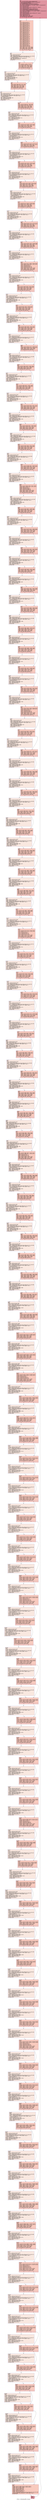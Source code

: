 digraph "CFG for '_Z10blurKernelPfS_ii' function" {
	label="CFG for '_Z10blurKernelPfS_ii' function";

	Node0x479f430 [shape=record,color="#b70d28ff", style=filled, fillcolor="#b70d2870",label="{%4:\l  %5 = tail call i32 @llvm.amdgcn.workgroup.id.x()\l  %6 = tail call align 4 dereferenceable(64) i8 addrspace(4)*\l... @llvm.amdgcn.dispatch.ptr()\l  %7 = getelementptr i8, i8 addrspace(4)* %6, i64 4\l  %8 = bitcast i8 addrspace(4)* %7 to i16 addrspace(4)*\l  %9 = load i16, i16 addrspace(4)* %8, align 4, !range !4, !invariant.load !5\l  %10 = zext i16 %9 to i32\l  %11 = mul i32 %5, %10\l  %12 = tail call i32 @llvm.amdgcn.workitem.id.x(), !range !6\l  %13 = add i32 %11, %12\l  %14 = tail call i32 @llvm.amdgcn.workgroup.id.y()\l  %15 = getelementptr i8, i8 addrspace(4)* %6, i64 6\l  %16 = bitcast i8 addrspace(4)* %15 to i16 addrspace(4)*\l  %17 = load i16, i16 addrspace(4)* %16, align 2, !range !4, !invariant.load !5\l  %18 = zext i16 %17 to i32\l  %19 = mul i32 %14, %18\l  %20 = tail call i32 @llvm.amdgcn.workitem.id.y(), !range !6\l  %21 = add i32 %19, %20\l  %22 = icmp slt i32 %13, %2\l  %23 = icmp slt i32 %21, %3\l  %24 = select i1 %22, i1 %23, i1 false\l  br i1 %24, label %25, label %1897\l|{<s0>T|<s1>F}}"];
	Node0x479f430:s0 -> Node0x47a2ed0;
	Node0x479f430:s1 -> Node0x47a2f60;
	Node0x47a2ed0 [shape=record,color="#3d50c3ff", style=filled, fillcolor="#ef886b70",label="{%25:\l25:                                               \l  %26 = add nsw i32 %13, -5\l  %27 = icmp sgt i32 %13, 4\l  %28 = icmp slt i32 %26, %2\l  %29 = add nsw i32 %13, -4\l  %30 = icmp sgt i32 %13, 3\l  %31 = icmp slt i32 %29, %2\l  %32 = add nsw i32 %13, -3\l  %33 = icmp sgt i32 %13, 2\l  %34 = icmp slt i32 %32, %2\l  %35 = add nsw i32 %13, -2\l  %36 = icmp sgt i32 %13, 1\l  %37 = icmp slt i32 %35, %2\l  %38 = add nsw i32 %13, -1\l  %39 = icmp sgt i32 %13, 0\l  %40 = icmp sgt i32 %13, -1\l  %41 = add nsw i32 %13, 1\l  %42 = icmp sgt i32 %13, -2\l  %43 = icmp slt i32 %41, %2\l  %44 = add nsw i32 %13, 2\l  %45 = icmp sgt i32 %13, -3\l  %46 = icmp slt i32 %44, %2\l  %47 = add nsw i32 %13, 3\l  %48 = icmp sgt i32 %13, -4\l  %49 = icmp slt i32 %47, %2\l  %50 = add nsw i32 %13, 4\l  %51 = icmp sgt i32 %13, -5\l  %52 = icmp slt i32 %50, %2\l  %53 = add nsw i32 %13, 5\l  %54 = icmp sgt i32 %13, -6\l  %55 = icmp slt i32 %53, %2\l  %56 = add nsw i32 %21, -5\l  %57 = icmp sgt i32 %21, 4\l  %58 = icmp slt i32 %56, %3\l  %59 = mul nsw i32 %56, %2\l  %60 = select i1 %57, i1 %58, i1 false\l  %61 = select i1 %60, i1 %27, i1 false\l  %62 = select i1 %61, i1 %28, i1 false\l  br i1 %62, label %63, label %70\l|{<s0>T|<s1>F}}"];
	Node0x47a2ed0:s0 -> Node0x47a4930;
	Node0x47a2ed0:s1 -> Node0x47a4980;
	Node0x47a4930 [shape=record,color="#3d50c3ff", style=filled, fillcolor="#f1ccb870",label="{%63:\l63:                                               \l  %64 = add nsw i32 %26, %59\l  %65 = sext i32 %64 to i64\l  %66 = getelementptr inbounds float, float addrspace(1)* %1, i64 %65\l  %67 = load float, float addrspace(1)* %66, align 4, !tbaa !7,\l... !amdgpu.noclobber !5\l  %68 = fadd contract float %67, 0.000000e+00\l  %69 = fptosi float %68 to i32\l  br label %70\l}"];
	Node0x47a4930 -> Node0x47a4980;
	Node0x47a4980 [shape=record,color="#3d50c3ff", style=filled, fillcolor="#ef886b70",label="{%70:\l70:                                               \l  %71 = phi i32 [ 1, %63 ], [ 0, %25 ]\l  %72 = phi i32 [ %69, %63 ], [ 0, %25 ]\l  %73 = select i1 %57, i1 %58, i1 false\l  %74 = select i1 %73, i1 %30, i1 false\l  %75 = select i1 %74, i1 %31, i1 false\l  br i1 %75, label %76, label %85\l|{<s0>T|<s1>F}}"];
	Node0x47a4980:s0 -> Node0x47a5fd0;
	Node0x47a4980:s1 -> Node0x47a6020;
	Node0x47a5fd0 [shape=record,color="#3d50c3ff", style=filled, fillcolor="#f1ccb870",label="{%76:\l76:                                               \l  %77 = add nsw i32 %29, %59\l  %78 = sext i32 %77 to i64\l  %79 = getelementptr inbounds float, float addrspace(1)* %1, i64 %78\l  %80 = load float, float addrspace(1)* %79, align 4, !tbaa !7,\l... !amdgpu.noclobber !5\l  %81 = sitofp i32 %72 to float\l  %82 = fadd contract float %80, %81\l  %83 = fptosi float %82 to i32\l  %84 = add nuw nsw i32 %71, 1\l  br label %85\l}"];
	Node0x47a5fd0 -> Node0x47a6020;
	Node0x47a6020 [shape=record,color="#3d50c3ff", style=filled, fillcolor="#ef886b70",label="{%85:\l85:                                               \l  %86 = phi i32 [ %84, %76 ], [ %71, %70 ]\l  %87 = phi i32 [ %83, %76 ], [ %72, %70 ]\l  %88 = select i1 %57, i1 %58, i1 false\l  %89 = select i1 %88, i1 %33, i1 false\l  %90 = select i1 %89, i1 %34, i1 false\l  br i1 %90, label %91, label %100\l|{<s0>T|<s1>F}}"];
	Node0x47a6020:s0 -> Node0x47a6f60;
	Node0x47a6020:s1 -> Node0x47a6fb0;
	Node0x47a6f60 [shape=record,color="#3d50c3ff", style=filled, fillcolor="#f1ccb870",label="{%91:\l91:                                               \l  %92 = add nsw i32 %32, %59\l  %93 = sext i32 %92 to i64\l  %94 = getelementptr inbounds float, float addrspace(1)* %1, i64 %93\l  %95 = load float, float addrspace(1)* %94, align 4, !tbaa !7,\l... !amdgpu.noclobber !5\l  %96 = sitofp i32 %87 to float\l  %97 = fadd contract float %95, %96\l  %98 = fptosi float %97 to i32\l  %99 = add nsw i32 %86, 1\l  br label %100\l}"];
	Node0x47a6f60 -> Node0x47a6fb0;
	Node0x47a6fb0 [shape=record,color="#3d50c3ff", style=filled, fillcolor="#ef886b70",label="{%100:\l100:                                              \l  %101 = phi i32 [ %99, %91 ], [ %86, %85 ]\l  %102 = phi i32 [ %98, %91 ], [ %87, %85 ]\l  %103 = select i1 %57, i1 %58, i1 false\l  %104 = select i1 %103, i1 %36, i1 false\l  %105 = select i1 %104, i1 %37, i1 false\l  br i1 %105, label %106, label %115\l|{<s0>T|<s1>F}}"];
	Node0x47a6fb0:s0 -> Node0x47a78e0;
	Node0x47a6fb0:s1 -> Node0x47a7930;
	Node0x47a78e0 [shape=record,color="#3d50c3ff", style=filled, fillcolor="#f1ccb870",label="{%106:\l106:                                              \l  %107 = add nsw i32 %35, %59\l  %108 = sext i32 %107 to i64\l  %109 = getelementptr inbounds float, float addrspace(1)* %1, i64 %108\l  %110 = load float, float addrspace(1)* %109, align 4, !tbaa !7,\l... !amdgpu.noclobber !5\l  %111 = sitofp i32 %102 to float\l  %112 = fadd contract float %110, %111\l  %113 = fptosi float %112 to i32\l  %114 = add nsw i32 %101, 1\l  br label %115\l}"];
	Node0x47a78e0 -> Node0x47a7930;
	Node0x47a7930 [shape=record,color="#3d50c3ff", style=filled, fillcolor="#ef886b70",label="{%115:\l115:                                              \l  %116 = phi i32 [ %114, %106 ], [ %101, %100 ]\l  %117 = phi i32 [ %113, %106 ], [ %102, %100 ]\l  %118 = select i1 %57, i1 %58, i1 false\l  %119 = select i1 %118, i1 %39, i1 false\l  br i1 %119, label %120, label %129\l|{<s0>T|<s1>F}}"];
	Node0x47a7930:s0 -> Node0x47a81b0;
	Node0x47a7930:s1 -> Node0x47a8200;
	Node0x47a81b0 [shape=record,color="#3d50c3ff", style=filled, fillcolor="#f1ccb870",label="{%120:\l120:                                              \l  %121 = add nsw i32 %38, %59\l  %122 = sext i32 %121 to i64\l  %123 = getelementptr inbounds float, float addrspace(1)* %1, i64 %122\l  %124 = load float, float addrspace(1)* %123, align 4, !tbaa !7,\l... !amdgpu.noclobber !5\l  %125 = sitofp i32 %117 to float\l  %126 = fadd contract float %124, %125\l  %127 = fptosi float %126 to i32\l  %128 = add nsw i32 %116, 1\l  br label %129\l}"];
	Node0x47a81b0 -> Node0x47a8200;
	Node0x47a8200 [shape=record,color="#3d50c3ff", style=filled, fillcolor="#ef886b70",label="{%129:\l129:                                              \l  %130 = phi i32 [ %128, %120 ], [ %116, %115 ]\l  %131 = phi i32 [ %127, %120 ], [ %117, %115 ]\l  %132 = select i1 %57, i1 %58, i1 false\l  %133 = select i1 %132, i1 %40, i1 false\l  br i1 %133, label %134, label %143\l|{<s0>T|<s1>F}}"];
	Node0x47a8200:s0 -> Node0x47a4e80;
	Node0x47a8200:s1 -> Node0x47a4ed0;
	Node0x47a4e80 [shape=record,color="#3d50c3ff", style=filled, fillcolor="#f1ccb870",label="{%134:\l134:                                              \l  %135 = add nsw i32 %13, %59\l  %136 = sext i32 %135 to i64\l  %137 = getelementptr inbounds float, float addrspace(1)* %1, i64 %136\l  %138 = load float, float addrspace(1)* %137, align 4, !tbaa !7,\l... !amdgpu.noclobber !5\l  %139 = sitofp i32 %131 to float\l  %140 = fadd contract float %138, %139\l  %141 = fptosi float %140 to i32\l  %142 = add nsw i32 %130, 1\l  br label %143\l}"];
	Node0x47a4e80 -> Node0x47a4ed0;
	Node0x47a4ed0 [shape=record,color="#3d50c3ff", style=filled, fillcolor="#ef886b70",label="{%143:\l143:                                              \l  %144 = phi i32 [ %142, %134 ], [ %130, %129 ]\l  %145 = phi i32 [ %141, %134 ], [ %131, %129 ]\l  %146 = select i1 %57, i1 %58, i1 false\l  %147 = select i1 %146, i1 %42, i1 false\l  %148 = select i1 %147, i1 %43, i1 false\l  br i1 %148, label %149, label %158\l|{<s0>T|<s1>F}}"];
	Node0x47a4ed0:s0 -> Node0x47a9800;
	Node0x47a4ed0:s1 -> Node0x47a9850;
	Node0x47a9800 [shape=record,color="#3d50c3ff", style=filled, fillcolor="#f1ccb870",label="{%149:\l149:                                              \l  %150 = add nsw i32 %41, %59\l  %151 = sext i32 %150 to i64\l  %152 = getelementptr inbounds float, float addrspace(1)* %1, i64 %151\l  %153 = load float, float addrspace(1)* %152, align 4, !tbaa !7,\l... !amdgpu.noclobber !5\l  %154 = sitofp i32 %145 to float\l  %155 = fadd contract float %153, %154\l  %156 = fptosi float %155 to i32\l  %157 = add nsw i32 %144, 1\l  br label %158\l}"];
	Node0x47a9800 -> Node0x47a9850;
	Node0x47a9850 [shape=record,color="#3d50c3ff", style=filled, fillcolor="#ef886b70",label="{%158:\l158:                                              \l  %159 = phi i32 [ %157, %149 ], [ %144, %143 ]\l  %160 = phi i32 [ %156, %149 ], [ %145, %143 ]\l  %161 = select i1 %57, i1 %58, i1 false\l  %162 = select i1 %161, i1 %45, i1 false\l  %163 = select i1 %162, i1 %46, i1 false\l  br i1 %163, label %164, label %173\l|{<s0>T|<s1>F}}"];
	Node0x47a9850:s0 -> Node0x47aa180;
	Node0x47a9850:s1 -> Node0x47aa1d0;
	Node0x47aa180 [shape=record,color="#3d50c3ff", style=filled, fillcolor="#f1ccb870",label="{%164:\l164:                                              \l  %165 = add nsw i32 %44, %59\l  %166 = sext i32 %165 to i64\l  %167 = getelementptr inbounds float, float addrspace(1)* %1, i64 %166\l  %168 = load float, float addrspace(1)* %167, align 4, !tbaa !7,\l... !amdgpu.noclobber !5\l  %169 = sitofp i32 %160 to float\l  %170 = fadd contract float %168, %169\l  %171 = fptosi float %170 to i32\l  %172 = add nsw i32 %159, 1\l  br label %173\l}"];
	Node0x47aa180 -> Node0x47aa1d0;
	Node0x47aa1d0 [shape=record,color="#3d50c3ff", style=filled, fillcolor="#ef886b70",label="{%173:\l173:                                              \l  %174 = phi i32 [ %172, %164 ], [ %159, %158 ]\l  %175 = phi i32 [ %171, %164 ], [ %160, %158 ]\l  %176 = select i1 %57, i1 %58, i1 false\l  %177 = select i1 %176, i1 %48, i1 false\l  %178 = select i1 %177, i1 %49, i1 false\l  br i1 %178, label %179, label %188\l|{<s0>T|<s1>F}}"];
	Node0x47aa1d0:s0 -> Node0x47aab00;
	Node0x47aa1d0:s1 -> Node0x47aab50;
	Node0x47aab00 [shape=record,color="#3d50c3ff", style=filled, fillcolor="#f1ccb870",label="{%179:\l179:                                              \l  %180 = add nsw i32 %47, %59\l  %181 = sext i32 %180 to i64\l  %182 = getelementptr inbounds float, float addrspace(1)* %1, i64 %181\l  %183 = load float, float addrspace(1)* %182, align 4, !tbaa !7,\l... !amdgpu.noclobber !5\l  %184 = sitofp i32 %175 to float\l  %185 = fadd contract float %183, %184\l  %186 = fptosi float %185 to i32\l  %187 = add nsw i32 %174, 1\l  br label %188\l}"];
	Node0x47aab00 -> Node0x47aab50;
	Node0x47aab50 [shape=record,color="#3d50c3ff", style=filled, fillcolor="#ef886b70",label="{%188:\l188:                                              \l  %189 = phi i32 [ %187, %179 ], [ %174, %173 ]\l  %190 = phi i32 [ %186, %179 ], [ %175, %173 ]\l  %191 = select i1 %57, i1 %58, i1 false\l  %192 = select i1 %191, i1 %51, i1 false\l  %193 = select i1 %192, i1 %52, i1 false\l  br i1 %193, label %194, label %203\l|{<s0>T|<s1>F}}"];
	Node0x47aab50:s0 -> Node0x47ab480;
	Node0x47aab50:s1 -> Node0x47ab4d0;
	Node0x47ab480 [shape=record,color="#3d50c3ff", style=filled, fillcolor="#f1ccb870",label="{%194:\l194:                                              \l  %195 = add nsw i32 %50, %59\l  %196 = sext i32 %195 to i64\l  %197 = getelementptr inbounds float, float addrspace(1)* %1, i64 %196\l  %198 = load float, float addrspace(1)* %197, align 4, !tbaa !7,\l... !amdgpu.noclobber !5\l  %199 = sitofp i32 %190 to float\l  %200 = fadd contract float %198, %199\l  %201 = fptosi float %200 to i32\l  %202 = add nsw i32 %189, 1\l  br label %203\l}"];
	Node0x47ab480 -> Node0x47ab4d0;
	Node0x47ab4d0 [shape=record,color="#3d50c3ff", style=filled, fillcolor="#ef886b70",label="{%203:\l203:                                              \l  %204 = phi i32 [ %202, %194 ], [ %189, %188 ]\l  %205 = phi i32 [ %201, %194 ], [ %190, %188 ]\l  %206 = select i1 %57, i1 %58, i1 false\l  %207 = select i1 %206, i1 %54, i1 false\l  %208 = select i1 %207, i1 %55, i1 false\l  br i1 %208, label %209, label %218\l|{<s0>T|<s1>F}}"];
	Node0x47ab4d0:s0 -> Node0x47abe00;
	Node0x47ab4d0:s1 -> Node0x47abe50;
	Node0x47abe00 [shape=record,color="#3d50c3ff", style=filled, fillcolor="#f1ccb870",label="{%209:\l209:                                              \l  %210 = add nsw i32 %53, %59\l  %211 = sext i32 %210 to i64\l  %212 = getelementptr inbounds float, float addrspace(1)* %1, i64 %211\l  %213 = load float, float addrspace(1)* %212, align 4, !tbaa !7,\l... !amdgpu.noclobber !5\l  %214 = sitofp i32 %205 to float\l  %215 = fadd contract float %213, %214\l  %216 = fptosi float %215 to i32\l  %217 = add nsw i32 %204, 1\l  br label %218\l}"];
	Node0x47abe00 -> Node0x47abe50;
	Node0x47abe50 [shape=record,color="#3d50c3ff", style=filled, fillcolor="#ef886b70",label="{%218:\l218:                                              \l  %219 = phi i32 [ %217, %209 ], [ %204, %203 ]\l  %220 = phi i32 [ %216, %209 ], [ %205, %203 ]\l  %221 = add nsw i32 %21, -4\l  %222 = icmp sgt i32 %21, 3\l  %223 = icmp slt i32 %221, %3\l  %224 = mul nsw i32 %221, %2\l  %225 = select i1 %222, i1 %223, i1 false\l  %226 = select i1 %225, i1 %27, i1 false\l  %227 = select i1 %226, i1 %28, i1 false\l  br i1 %227, label %228, label %237\l|{<s0>T|<s1>F}}"];
	Node0x47abe50:s0 -> Node0x47ac9c0;
	Node0x47abe50:s1 -> Node0x47aca10;
	Node0x47ac9c0 [shape=record,color="#3d50c3ff", style=filled, fillcolor="#f1ccb870",label="{%228:\l228:                                              \l  %229 = add nsw i32 %26, %224\l  %230 = sext i32 %229 to i64\l  %231 = getelementptr inbounds float, float addrspace(1)* %1, i64 %230\l  %232 = load float, float addrspace(1)* %231, align 4, !tbaa !7,\l... !amdgpu.noclobber !5\l  %233 = sitofp i32 %220 to float\l  %234 = fadd contract float %232, %233\l  %235 = fptosi float %234 to i32\l  %236 = add nsw i32 %219, 1\l  br label %237\l}"];
	Node0x47ac9c0 -> Node0x47aca10;
	Node0x47aca10 [shape=record,color="#3d50c3ff", style=filled, fillcolor="#ef886b70",label="{%237:\l237:                                              \l  %238 = phi i32 [ %236, %228 ], [ %219, %218 ]\l  %239 = phi i32 [ %235, %228 ], [ %220, %218 ]\l  %240 = select i1 %222, i1 %223, i1 false\l  %241 = select i1 %240, i1 %30, i1 false\l  %242 = select i1 %241, i1 %31, i1 false\l  br i1 %242, label %243, label %252\l|{<s0>T|<s1>F}}"];
	Node0x47aca10:s0 -> Node0x47ad340;
	Node0x47aca10:s1 -> Node0x47ad390;
	Node0x47ad340 [shape=record,color="#3d50c3ff", style=filled, fillcolor="#f1ccb870",label="{%243:\l243:                                              \l  %244 = add nsw i32 %29, %224\l  %245 = sext i32 %244 to i64\l  %246 = getelementptr inbounds float, float addrspace(1)* %1, i64 %245\l  %247 = load float, float addrspace(1)* %246, align 4, !tbaa !7,\l... !amdgpu.noclobber !5\l  %248 = sitofp i32 %239 to float\l  %249 = fadd contract float %247, %248\l  %250 = fptosi float %249 to i32\l  %251 = add nsw i32 %238, 1\l  br label %252\l}"];
	Node0x47ad340 -> Node0x47ad390;
	Node0x47ad390 [shape=record,color="#3d50c3ff", style=filled, fillcolor="#ef886b70",label="{%252:\l252:                                              \l  %253 = phi i32 [ %251, %243 ], [ %238, %237 ]\l  %254 = phi i32 [ %250, %243 ], [ %239, %237 ]\l  %255 = select i1 %222, i1 %223, i1 false\l  %256 = select i1 %255, i1 %33, i1 false\l  %257 = select i1 %256, i1 %34, i1 false\l  br i1 %257, label %258, label %267\l|{<s0>T|<s1>F}}"];
	Node0x47ad390:s0 -> Node0x47a8800;
	Node0x47ad390:s1 -> Node0x47a8850;
	Node0x47a8800 [shape=record,color="#3d50c3ff", style=filled, fillcolor="#f1ccb870",label="{%258:\l258:                                              \l  %259 = add nsw i32 %32, %224\l  %260 = sext i32 %259 to i64\l  %261 = getelementptr inbounds float, float addrspace(1)* %1, i64 %260\l  %262 = load float, float addrspace(1)* %261, align 4, !tbaa !7,\l... !amdgpu.noclobber !5\l  %263 = sitofp i32 %254 to float\l  %264 = fadd contract float %262, %263\l  %265 = fptosi float %264 to i32\l  %266 = add nsw i32 %253, 1\l  br label %267\l}"];
	Node0x47a8800 -> Node0x47a8850;
	Node0x47a8850 [shape=record,color="#3d50c3ff", style=filled, fillcolor="#ef886b70",label="{%267:\l267:                                              \l  %268 = phi i32 [ %266, %258 ], [ %253, %252 ]\l  %269 = phi i32 [ %265, %258 ], [ %254, %252 ]\l  %270 = select i1 %222, i1 %223, i1 false\l  %271 = select i1 %270, i1 %36, i1 false\l  %272 = select i1 %271, i1 %37, i1 false\l  br i1 %272, label %273, label %282\l|{<s0>T|<s1>F}}"];
	Node0x47a8850:s0 -> Node0x47a8f10;
	Node0x47a8850:s1 -> Node0x47aee90;
	Node0x47a8f10 [shape=record,color="#3d50c3ff", style=filled, fillcolor="#f1ccb870",label="{%273:\l273:                                              \l  %274 = add nsw i32 %35, %224\l  %275 = sext i32 %274 to i64\l  %276 = getelementptr inbounds float, float addrspace(1)* %1, i64 %275\l  %277 = load float, float addrspace(1)* %276, align 4, !tbaa !7,\l... !amdgpu.noclobber !5\l  %278 = sitofp i32 %269 to float\l  %279 = fadd contract float %277, %278\l  %280 = fptosi float %279 to i32\l  %281 = add nsw i32 %268, 1\l  br label %282\l}"];
	Node0x47a8f10 -> Node0x47aee90;
	Node0x47aee90 [shape=record,color="#3d50c3ff", style=filled, fillcolor="#ef886b70",label="{%282:\l282:                                              \l  %283 = phi i32 [ %281, %273 ], [ %268, %267 ]\l  %284 = phi i32 [ %280, %273 ], [ %269, %267 ]\l  %285 = select i1 %222, i1 %223, i1 false\l  %286 = select i1 %285, i1 %39, i1 false\l  br i1 %286, label %287, label %296\l|{<s0>T|<s1>F}}"];
	Node0x47aee90:s0 -> Node0x47af710;
	Node0x47aee90:s1 -> Node0x47af760;
	Node0x47af710 [shape=record,color="#3d50c3ff", style=filled, fillcolor="#f1ccb870",label="{%287:\l287:                                              \l  %288 = add nsw i32 %38, %224\l  %289 = sext i32 %288 to i64\l  %290 = getelementptr inbounds float, float addrspace(1)* %1, i64 %289\l  %291 = load float, float addrspace(1)* %290, align 4, !tbaa !7,\l... !amdgpu.noclobber !5\l  %292 = sitofp i32 %284 to float\l  %293 = fadd contract float %291, %292\l  %294 = fptosi float %293 to i32\l  %295 = add nsw i32 %283, 1\l  br label %296\l}"];
	Node0x47af710 -> Node0x47af760;
	Node0x47af760 [shape=record,color="#3d50c3ff", style=filled, fillcolor="#ef886b70",label="{%296:\l296:                                              \l  %297 = phi i32 [ %295, %287 ], [ %283, %282 ]\l  %298 = phi i32 [ %294, %287 ], [ %284, %282 ]\l  %299 = select i1 %222, i1 %223, i1 false\l  %300 = select i1 %299, i1 %40, i1 false\l  br i1 %300, label %301, label %310\l|{<s0>T|<s1>F}}"];
	Node0x47af760:s0 -> Node0x47affe0;
	Node0x47af760:s1 -> Node0x47b0030;
	Node0x47affe0 [shape=record,color="#3d50c3ff", style=filled, fillcolor="#f1ccb870",label="{%301:\l301:                                              \l  %302 = add nsw i32 %13, %224\l  %303 = sext i32 %302 to i64\l  %304 = getelementptr inbounds float, float addrspace(1)* %1, i64 %303\l  %305 = load float, float addrspace(1)* %304, align 4, !tbaa !7,\l... !amdgpu.noclobber !5\l  %306 = sitofp i32 %298 to float\l  %307 = fadd contract float %305, %306\l  %308 = fptosi float %307 to i32\l  %309 = add nsw i32 %297, 1\l  br label %310\l}"];
	Node0x47affe0 -> Node0x47b0030;
	Node0x47b0030 [shape=record,color="#3d50c3ff", style=filled, fillcolor="#ef886b70",label="{%310:\l310:                                              \l  %311 = phi i32 [ %309, %301 ], [ %297, %296 ]\l  %312 = phi i32 [ %308, %301 ], [ %298, %296 ]\l  %313 = select i1 %222, i1 %223, i1 false\l  %314 = select i1 %313, i1 %42, i1 false\l  %315 = select i1 %314, i1 %43, i1 false\l  br i1 %315, label %316, label %325\l|{<s0>T|<s1>F}}"];
	Node0x47b0030:s0 -> Node0x47b0960;
	Node0x47b0030:s1 -> Node0x47b09b0;
	Node0x47b0960 [shape=record,color="#3d50c3ff", style=filled, fillcolor="#f1ccb870",label="{%316:\l316:                                              \l  %317 = add nsw i32 %41, %224\l  %318 = sext i32 %317 to i64\l  %319 = getelementptr inbounds float, float addrspace(1)* %1, i64 %318\l  %320 = load float, float addrspace(1)* %319, align 4, !tbaa !7,\l... !amdgpu.noclobber !5\l  %321 = sitofp i32 %312 to float\l  %322 = fadd contract float %320, %321\l  %323 = fptosi float %322 to i32\l  %324 = add nsw i32 %311, 1\l  br label %325\l}"];
	Node0x47b0960 -> Node0x47b09b0;
	Node0x47b09b0 [shape=record,color="#3d50c3ff", style=filled, fillcolor="#ef886b70",label="{%325:\l325:                                              \l  %326 = phi i32 [ %324, %316 ], [ %311, %310 ]\l  %327 = phi i32 [ %323, %316 ], [ %312, %310 ]\l  %328 = select i1 %222, i1 %223, i1 false\l  %329 = select i1 %328, i1 %45, i1 false\l  %330 = select i1 %329, i1 %46, i1 false\l  br i1 %330, label %331, label %340\l|{<s0>T|<s1>F}}"];
	Node0x47b09b0:s0 -> Node0x47b12e0;
	Node0x47b09b0:s1 -> Node0x47b1330;
	Node0x47b12e0 [shape=record,color="#3d50c3ff", style=filled, fillcolor="#f1ccb870",label="{%331:\l331:                                              \l  %332 = add nsw i32 %44, %224\l  %333 = sext i32 %332 to i64\l  %334 = getelementptr inbounds float, float addrspace(1)* %1, i64 %333\l  %335 = load float, float addrspace(1)* %334, align 4, !tbaa !7,\l... !amdgpu.noclobber !5\l  %336 = sitofp i32 %327 to float\l  %337 = fadd contract float %335, %336\l  %338 = fptosi float %337 to i32\l  %339 = add nsw i32 %326, 1\l  br label %340\l}"];
	Node0x47b12e0 -> Node0x47b1330;
	Node0x47b1330 [shape=record,color="#3d50c3ff", style=filled, fillcolor="#ef886b70",label="{%340:\l340:                                              \l  %341 = phi i32 [ %339, %331 ], [ %326, %325 ]\l  %342 = phi i32 [ %338, %331 ], [ %327, %325 ]\l  %343 = select i1 %222, i1 %223, i1 false\l  %344 = select i1 %343, i1 %48, i1 false\l  %345 = select i1 %344, i1 %49, i1 false\l  br i1 %345, label %346, label %355\l|{<s0>T|<s1>F}}"];
	Node0x47b1330:s0 -> Node0x47b1c60;
	Node0x47b1330:s1 -> Node0x47b1cb0;
	Node0x47b1c60 [shape=record,color="#3d50c3ff", style=filled, fillcolor="#f1ccb870",label="{%346:\l346:                                              \l  %347 = add nsw i32 %47, %224\l  %348 = sext i32 %347 to i64\l  %349 = getelementptr inbounds float, float addrspace(1)* %1, i64 %348\l  %350 = load float, float addrspace(1)* %349, align 4, !tbaa !7,\l... !amdgpu.noclobber !5\l  %351 = sitofp i32 %342 to float\l  %352 = fadd contract float %350, %351\l  %353 = fptosi float %352 to i32\l  %354 = add nsw i32 %341, 1\l  br label %355\l}"];
	Node0x47b1c60 -> Node0x47b1cb0;
	Node0x47b1cb0 [shape=record,color="#3d50c3ff", style=filled, fillcolor="#ef886b70",label="{%355:\l355:                                              \l  %356 = phi i32 [ %354, %346 ], [ %341, %340 ]\l  %357 = phi i32 [ %353, %346 ], [ %342, %340 ]\l  %358 = select i1 %222, i1 %223, i1 false\l  %359 = select i1 %358, i1 %51, i1 false\l  %360 = select i1 %359, i1 %52, i1 false\l  br i1 %360, label %361, label %370\l|{<s0>T|<s1>F}}"];
	Node0x47b1cb0:s0 -> Node0x47b25e0;
	Node0x47b1cb0:s1 -> Node0x47b2630;
	Node0x47b25e0 [shape=record,color="#3d50c3ff", style=filled, fillcolor="#f1ccb870",label="{%361:\l361:                                              \l  %362 = add nsw i32 %50, %224\l  %363 = sext i32 %362 to i64\l  %364 = getelementptr inbounds float, float addrspace(1)* %1, i64 %363\l  %365 = load float, float addrspace(1)* %364, align 4, !tbaa !7,\l... !amdgpu.noclobber !5\l  %366 = sitofp i32 %357 to float\l  %367 = fadd contract float %365, %366\l  %368 = fptosi float %367 to i32\l  %369 = add nsw i32 %356, 1\l  br label %370\l}"];
	Node0x47b25e0 -> Node0x47b2630;
	Node0x47b2630 [shape=record,color="#3d50c3ff", style=filled, fillcolor="#ef886b70",label="{%370:\l370:                                              \l  %371 = phi i32 [ %369, %361 ], [ %356, %355 ]\l  %372 = phi i32 [ %368, %361 ], [ %357, %355 ]\l  %373 = select i1 %222, i1 %223, i1 false\l  %374 = select i1 %373, i1 %54, i1 false\l  %375 = select i1 %374, i1 %55, i1 false\l  br i1 %375, label %376, label %385\l|{<s0>T|<s1>F}}"];
	Node0x47b2630:s0 -> Node0x47b2f60;
	Node0x47b2630:s1 -> Node0x47b2fb0;
	Node0x47b2f60 [shape=record,color="#3d50c3ff", style=filled, fillcolor="#f1ccb870",label="{%376:\l376:                                              \l  %377 = add nsw i32 %53, %224\l  %378 = sext i32 %377 to i64\l  %379 = getelementptr inbounds float, float addrspace(1)* %1, i64 %378\l  %380 = load float, float addrspace(1)* %379, align 4, !tbaa !7,\l... !amdgpu.noclobber !5\l  %381 = sitofp i32 %372 to float\l  %382 = fadd contract float %380, %381\l  %383 = fptosi float %382 to i32\l  %384 = add nsw i32 %371, 1\l  br label %385\l}"];
	Node0x47b2f60 -> Node0x47b2fb0;
	Node0x47b2fb0 [shape=record,color="#3d50c3ff", style=filled, fillcolor="#ef886b70",label="{%385:\l385:                                              \l  %386 = phi i32 [ %384, %376 ], [ %371, %370 ]\l  %387 = phi i32 [ %383, %376 ], [ %372, %370 ]\l  %388 = add nsw i32 %21, -3\l  %389 = icmp sgt i32 %21, 2\l  %390 = icmp slt i32 %388, %3\l  %391 = mul nsw i32 %388, %2\l  %392 = select i1 %389, i1 %390, i1 false\l  %393 = select i1 %392, i1 %27, i1 false\l  %394 = select i1 %393, i1 %28, i1 false\l  br i1 %394, label %395, label %404\l|{<s0>T|<s1>F}}"];
	Node0x47b2fb0:s0 -> Node0x47b3b20;
	Node0x47b2fb0:s1 -> Node0x47b3b70;
	Node0x47b3b20 [shape=record,color="#3d50c3ff", style=filled, fillcolor="#f1ccb870",label="{%395:\l395:                                              \l  %396 = add nsw i32 %26, %391\l  %397 = sext i32 %396 to i64\l  %398 = getelementptr inbounds float, float addrspace(1)* %1, i64 %397\l  %399 = load float, float addrspace(1)* %398, align 4, !tbaa !7,\l... !amdgpu.noclobber !5\l  %400 = sitofp i32 %387 to float\l  %401 = fadd contract float %399, %400\l  %402 = fptosi float %401 to i32\l  %403 = add nsw i32 %386, 1\l  br label %404\l}"];
	Node0x47b3b20 -> Node0x47b3b70;
	Node0x47b3b70 [shape=record,color="#3d50c3ff", style=filled, fillcolor="#ef886b70",label="{%404:\l404:                                              \l  %405 = phi i32 [ %403, %395 ], [ %386, %385 ]\l  %406 = phi i32 [ %402, %395 ], [ %387, %385 ]\l  %407 = select i1 %389, i1 %390, i1 false\l  %408 = select i1 %407, i1 %30, i1 false\l  %409 = select i1 %408, i1 %31, i1 false\l  br i1 %409, label %410, label %419\l|{<s0>T|<s1>F}}"];
	Node0x47b3b70:s0 -> Node0x47b44a0;
	Node0x47b3b70:s1 -> Node0x47b44f0;
	Node0x47b44a0 [shape=record,color="#3d50c3ff", style=filled, fillcolor="#f1ccb870",label="{%410:\l410:                                              \l  %411 = add nsw i32 %29, %391\l  %412 = sext i32 %411 to i64\l  %413 = getelementptr inbounds float, float addrspace(1)* %1, i64 %412\l  %414 = load float, float addrspace(1)* %413, align 4, !tbaa !7,\l... !amdgpu.noclobber !5\l  %415 = sitofp i32 %406 to float\l  %416 = fadd contract float %414, %415\l  %417 = fptosi float %416 to i32\l  %418 = add nsw i32 %405, 1\l  br label %419\l}"];
	Node0x47b44a0 -> Node0x47b44f0;
	Node0x47b44f0 [shape=record,color="#3d50c3ff", style=filled, fillcolor="#ef886b70",label="{%419:\l419:                                              \l  %420 = phi i32 [ %418, %410 ], [ %405, %404 ]\l  %421 = phi i32 [ %417, %410 ], [ %406, %404 ]\l  %422 = select i1 %389, i1 %390, i1 false\l  %423 = select i1 %422, i1 %33, i1 false\l  %424 = select i1 %423, i1 %34, i1 false\l  br i1 %424, label %425, label %434\l|{<s0>T|<s1>F}}"];
	Node0x47b44f0:s0 -> Node0x47b4e20;
	Node0x47b44f0:s1 -> Node0x47b4e70;
	Node0x47b4e20 [shape=record,color="#3d50c3ff", style=filled, fillcolor="#f1ccb870",label="{%425:\l425:                                              \l  %426 = add nsw i32 %32, %391\l  %427 = sext i32 %426 to i64\l  %428 = getelementptr inbounds float, float addrspace(1)* %1, i64 %427\l  %429 = load float, float addrspace(1)* %428, align 4, !tbaa !7,\l... !amdgpu.noclobber !5\l  %430 = sitofp i32 %421 to float\l  %431 = fadd contract float %429, %430\l  %432 = fptosi float %431 to i32\l  %433 = add nsw i32 %420, 1\l  br label %434\l}"];
	Node0x47b4e20 -> Node0x47b4e70;
	Node0x47b4e70 [shape=record,color="#3d50c3ff", style=filled, fillcolor="#ef886b70",label="{%434:\l434:                                              \l  %435 = phi i32 [ %433, %425 ], [ %420, %419 ]\l  %436 = phi i32 [ %432, %425 ], [ %421, %419 ]\l  %437 = select i1 %389, i1 %390, i1 false\l  %438 = select i1 %437, i1 %36, i1 false\l  %439 = select i1 %438, i1 %37, i1 false\l  br i1 %439, label %440, label %449\l|{<s0>T|<s1>F}}"];
	Node0x47b4e70:s0 -> Node0x47b57a0;
	Node0x47b4e70:s1 -> Node0x47b57f0;
	Node0x47b57a0 [shape=record,color="#3d50c3ff", style=filled, fillcolor="#f1ccb870",label="{%440:\l440:                                              \l  %441 = add nsw i32 %35, %391\l  %442 = sext i32 %441 to i64\l  %443 = getelementptr inbounds float, float addrspace(1)* %1, i64 %442\l  %444 = load float, float addrspace(1)* %443, align 4, !tbaa !7,\l... !amdgpu.noclobber !5\l  %445 = sitofp i32 %436 to float\l  %446 = fadd contract float %444, %445\l  %447 = fptosi float %446 to i32\l  %448 = add nsw i32 %435, 1\l  br label %449\l}"];
	Node0x47b57a0 -> Node0x47b57f0;
	Node0x47b57f0 [shape=record,color="#3d50c3ff", style=filled, fillcolor="#ef886b70",label="{%449:\l449:                                              \l  %450 = phi i32 [ %448, %440 ], [ %435, %434 ]\l  %451 = phi i32 [ %447, %440 ], [ %436, %434 ]\l  %452 = select i1 %389, i1 %390, i1 false\l  %453 = select i1 %452, i1 %39, i1 false\l  br i1 %453, label %454, label %463\l|{<s0>T|<s1>F}}"];
	Node0x47b57f0:s0 -> Node0x47b6070;
	Node0x47b57f0:s1 -> Node0x47b60c0;
	Node0x47b6070 [shape=record,color="#3d50c3ff", style=filled, fillcolor="#f1ccb870",label="{%454:\l454:                                              \l  %455 = add nsw i32 %38, %391\l  %456 = sext i32 %455 to i64\l  %457 = getelementptr inbounds float, float addrspace(1)* %1, i64 %456\l  %458 = load float, float addrspace(1)* %457, align 4, !tbaa !7,\l... !amdgpu.noclobber !5\l  %459 = sitofp i32 %451 to float\l  %460 = fadd contract float %458, %459\l  %461 = fptosi float %460 to i32\l  %462 = add nsw i32 %450, 1\l  br label %463\l}"];
	Node0x47b6070 -> Node0x47b60c0;
	Node0x47b60c0 [shape=record,color="#3d50c3ff", style=filled, fillcolor="#ef886b70",label="{%463:\l463:                                              \l  %464 = phi i32 [ %462, %454 ], [ %450, %449 ]\l  %465 = phi i32 [ %461, %454 ], [ %451, %449 ]\l  %466 = select i1 %389, i1 %390, i1 false\l  %467 = select i1 %466, i1 %40, i1 false\l  br i1 %467, label %468, label %477\l|{<s0>T|<s1>F}}"];
	Node0x47b60c0:s0 -> Node0x47b6940;
	Node0x47b60c0:s1 -> Node0x47b6990;
	Node0x47b6940 [shape=record,color="#3d50c3ff", style=filled, fillcolor="#f1ccb870",label="{%468:\l468:                                              \l  %469 = add nsw i32 %13, %391\l  %470 = sext i32 %469 to i64\l  %471 = getelementptr inbounds float, float addrspace(1)* %1, i64 %470\l  %472 = load float, float addrspace(1)* %471, align 4, !tbaa !7,\l... !amdgpu.noclobber !5\l  %473 = sitofp i32 %465 to float\l  %474 = fadd contract float %472, %473\l  %475 = fptosi float %474 to i32\l  %476 = add nsw i32 %464, 1\l  br label %477\l}"];
	Node0x47b6940 -> Node0x47b6990;
	Node0x47b6990 [shape=record,color="#3d50c3ff", style=filled, fillcolor="#ef886b70",label="{%477:\l477:                                              \l  %478 = phi i32 [ %476, %468 ], [ %464, %463 ]\l  %479 = phi i32 [ %475, %468 ], [ %465, %463 ]\l  %480 = select i1 %389, i1 %390, i1 false\l  %481 = select i1 %480, i1 %42, i1 false\l  %482 = select i1 %481, i1 %43, i1 false\l  br i1 %482, label %483, label %492\l|{<s0>T|<s1>F}}"];
	Node0x47b6990:s0 -> Node0x47b72c0;
	Node0x47b6990:s1 -> Node0x47b7310;
	Node0x47b72c0 [shape=record,color="#3d50c3ff", style=filled, fillcolor="#f1ccb870",label="{%483:\l483:                                              \l  %484 = add nsw i32 %41, %391\l  %485 = sext i32 %484 to i64\l  %486 = getelementptr inbounds float, float addrspace(1)* %1, i64 %485\l  %487 = load float, float addrspace(1)* %486, align 4, !tbaa !7,\l... !amdgpu.noclobber !5\l  %488 = sitofp i32 %479 to float\l  %489 = fadd contract float %487, %488\l  %490 = fptosi float %489 to i32\l  %491 = add nsw i32 %478, 1\l  br label %492\l}"];
	Node0x47b72c0 -> Node0x47b7310;
	Node0x47b7310 [shape=record,color="#3d50c3ff", style=filled, fillcolor="#ef886b70",label="{%492:\l492:                                              \l  %493 = phi i32 [ %491, %483 ], [ %478, %477 ]\l  %494 = phi i32 [ %490, %483 ], [ %479, %477 ]\l  %495 = select i1 %389, i1 %390, i1 false\l  %496 = select i1 %495, i1 %45, i1 false\l  %497 = select i1 %496, i1 %46, i1 false\l  br i1 %497, label %498, label %507\l|{<s0>T|<s1>F}}"];
	Node0x47b7310:s0 -> Node0x47b7c40;
	Node0x47b7310:s1 -> Node0x47b7c90;
	Node0x47b7c40 [shape=record,color="#3d50c3ff", style=filled, fillcolor="#f1ccb870",label="{%498:\l498:                                              \l  %499 = add nsw i32 %44, %391\l  %500 = sext i32 %499 to i64\l  %501 = getelementptr inbounds float, float addrspace(1)* %1, i64 %500\l  %502 = load float, float addrspace(1)* %501, align 4, !tbaa !7,\l... !amdgpu.noclobber !5\l  %503 = sitofp i32 %494 to float\l  %504 = fadd contract float %502, %503\l  %505 = fptosi float %504 to i32\l  %506 = add nsw i32 %493, 1\l  br label %507\l}"];
	Node0x47b7c40 -> Node0x47b7c90;
	Node0x47b7c90 [shape=record,color="#3d50c3ff", style=filled, fillcolor="#ef886b70",label="{%507:\l507:                                              \l  %508 = phi i32 [ %506, %498 ], [ %493, %492 ]\l  %509 = phi i32 [ %505, %498 ], [ %494, %492 ]\l  %510 = select i1 %389, i1 %390, i1 false\l  %511 = select i1 %510, i1 %48, i1 false\l  %512 = select i1 %511, i1 %49, i1 false\l  br i1 %512, label %513, label %522\l|{<s0>T|<s1>F}}"];
	Node0x47b7c90:s0 -> Node0x47adc10;
	Node0x47b7c90:s1 -> Node0x47adc60;
	Node0x47adc10 [shape=record,color="#3d50c3ff", style=filled, fillcolor="#f1ccb870",label="{%513:\l513:                                              \l  %514 = add nsw i32 %47, %391\l  %515 = sext i32 %514 to i64\l  %516 = getelementptr inbounds float, float addrspace(1)* %1, i64 %515\l  %517 = load float, float addrspace(1)* %516, align 4, !tbaa !7,\l... !amdgpu.noclobber !5\l  %518 = sitofp i32 %509 to float\l  %519 = fadd contract float %517, %518\l  %520 = fptosi float %519 to i32\l  %521 = add nsw i32 %508, 1\l  br label %522\l}"];
	Node0x47adc10 -> Node0x47adc60;
	Node0x47adc60 [shape=record,color="#3d50c3ff", style=filled, fillcolor="#ef886b70",label="{%522:\l522:                                              \l  %523 = phi i32 [ %521, %513 ], [ %508, %507 ]\l  %524 = phi i32 [ %520, %513 ], [ %509, %507 ]\l  %525 = select i1 %389, i1 %390, i1 false\l  %526 = select i1 %525, i1 %51, i1 false\l  %527 = select i1 %526, i1 %52, i1 false\l  br i1 %527, label %528, label %537\l|{<s0>T|<s1>F}}"];
	Node0x47adc60:s0 -> Node0x47ae590;
	Node0x47adc60:s1 -> Node0x47ae5e0;
	Node0x47ae590 [shape=record,color="#3d50c3ff", style=filled, fillcolor="#f1ccb870",label="{%528:\l528:                                              \l  %529 = add nsw i32 %50, %391\l  %530 = sext i32 %529 to i64\l  %531 = getelementptr inbounds float, float addrspace(1)* %1, i64 %530\l  %532 = load float, float addrspace(1)* %531, align 4, !tbaa !7,\l... !amdgpu.noclobber !5\l  %533 = sitofp i32 %524 to float\l  %534 = fadd contract float %532, %533\l  %535 = fptosi float %534 to i32\l  %536 = add nsw i32 %523, 1\l  br label %537\l}"];
	Node0x47ae590 -> Node0x47ae5e0;
	Node0x47ae5e0 [shape=record,color="#3d50c3ff", style=filled, fillcolor="#ef886b70",label="{%537:\l537:                                              \l  %538 = phi i32 [ %536, %528 ], [ %523, %522 ]\l  %539 = phi i32 [ %535, %528 ], [ %524, %522 ]\l  %540 = select i1 %389, i1 %390, i1 false\l  %541 = select i1 %540, i1 %54, i1 false\l  %542 = select i1 %541, i1 %55, i1 false\l  br i1 %542, label %543, label %552\l|{<s0>T|<s1>F}}"];
	Node0x47ae5e0:s0 -> Node0x47ba8f0;
	Node0x47ae5e0:s1 -> Node0x47ba940;
	Node0x47ba8f0 [shape=record,color="#3d50c3ff", style=filled, fillcolor="#f1ccb870",label="{%543:\l543:                                              \l  %544 = add nsw i32 %53, %391\l  %545 = sext i32 %544 to i64\l  %546 = getelementptr inbounds float, float addrspace(1)* %1, i64 %545\l  %547 = load float, float addrspace(1)* %546, align 4, !tbaa !7,\l... !amdgpu.noclobber !5\l  %548 = sitofp i32 %539 to float\l  %549 = fadd contract float %547, %548\l  %550 = fptosi float %549 to i32\l  %551 = add nsw i32 %538, 1\l  br label %552\l}"];
	Node0x47ba8f0 -> Node0x47ba940;
	Node0x47ba940 [shape=record,color="#3d50c3ff", style=filled, fillcolor="#ef886b70",label="{%552:\l552:                                              \l  %553 = phi i32 [ %551, %543 ], [ %538, %537 ]\l  %554 = phi i32 [ %550, %543 ], [ %539, %537 ]\l  %555 = add nsw i32 %21, -2\l  %556 = icmp sgt i32 %21, 1\l  %557 = icmp slt i32 %555, %3\l  %558 = mul nsw i32 %555, %2\l  %559 = select i1 %556, i1 %557, i1 false\l  %560 = select i1 %559, i1 %27, i1 false\l  %561 = select i1 %560, i1 %28, i1 false\l  br i1 %561, label %562, label %571\l|{<s0>T|<s1>F}}"];
	Node0x47ba940:s0 -> Node0x47bb4b0;
	Node0x47ba940:s1 -> Node0x47bb500;
	Node0x47bb4b0 [shape=record,color="#3d50c3ff", style=filled, fillcolor="#f1ccb870",label="{%562:\l562:                                              \l  %563 = add nsw i32 %26, %558\l  %564 = sext i32 %563 to i64\l  %565 = getelementptr inbounds float, float addrspace(1)* %1, i64 %564\l  %566 = load float, float addrspace(1)* %565, align 4, !tbaa !7,\l... !amdgpu.noclobber !5\l  %567 = sitofp i32 %554 to float\l  %568 = fadd contract float %566, %567\l  %569 = fptosi float %568 to i32\l  %570 = add nsw i32 %553, 1\l  br label %571\l}"];
	Node0x47bb4b0 -> Node0x47bb500;
	Node0x47bb500 [shape=record,color="#3d50c3ff", style=filled, fillcolor="#ef886b70",label="{%571:\l571:                                              \l  %572 = phi i32 [ %570, %562 ], [ %553, %552 ]\l  %573 = phi i32 [ %569, %562 ], [ %554, %552 ]\l  %574 = select i1 %556, i1 %557, i1 false\l  %575 = select i1 %574, i1 %30, i1 false\l  %576 = select i1 %575, i1 %31, i1 false\l  br i1 %576, label %577, label %586\l|{<s0>T|<s1>F}}"];
	Node0x47bb500:s0 -> Node0x47bbe30;
	Node0x47bb500:s1 -> Node0x47bbe80;
	Node0x47bbe30 [shape=record,color="#3d50c3ff", style=filled, fillcolor="#f1ccb870",label="{%577:\l577:                                              \l  %578 = add nsw i32 %29, %558\l  %579 = sext i32 %578 to i64\l  %580 = getelementptr inbounds float, float addrspace(1)* %1, i64 %579\l  %581 = load float, float addrspace(1)* %580, align 4, !tbaa !7,\l... !amdgpu.noclobber !5\l  %582 = sitofp i32 %573 to float\l  %583 = fadd contract float %581, %582\l  %584 = fptosi float %583 to i32\l  %585 = add nsw i32 %572, 1\l  br label %586\l}"];
	Node0x47bbe30 -> Node0x47bbe80;
	Node0x47bbe80 [shape=record,color="#3d50c3ff", style=filled, fillcolor="#ef886b70",label="{%586:\l586:                                              \l  %587 = phi i32 [ %585, %577 ], [ %572, %571 ]\l  %588 = phi i32 [ %584, %577 ], [ %573, %571 ]\l  %589 = select i1 %556, i1 %557, i1 false\l  %590 = select i1 %589, i1 %33, i1 false\l  %591 = select i1 %590, i1 %34, i1 false\l  br i1 %591, label %592, label %601\l|{<s0>T|<s1>F}}"];
	Node0x47bbe80:s0 -> Node0x47bc7b0;
	Node0x47bbe80:s1 -> Node0x47bc800;
	Node0x47bc7b0 [shape=record,color="#3d50c3ff", style=filled, fillcolor="#f1ccb870",label="{%592:\l592:                                              \l  %593 = add nsw i32 %32, %558\l  %594 = sext i32 %593 to i64\l  %595 = getelementptr inbounds float, float addrspace(1)* %1, i64 %594\l  %596 = load float, float addrspace(1)* %595, align 4, !tbaa !7,\l... !amdgpu.noclobber !5\l  %597 = sitofp i32 %588 to float\l  %598 = fadd contract float %596, %597\l  %599 = fptosi float %598 to i32\l  %600 = add nsw i32 %587, 1\l  br label %601\l}"];
	Node0x47bc7b0 -> Node0x47bc800;
	Node0x47bc800 [shape=record,color="#3d50c3ff", style=filled, fillcolor="#ef886b70",label="{%601:\l601:                                              \l  %602 = phi i32 [ %600, %592 ], [ %587, %586 ]\l  %603 = phi i32 [ %599, %592 ], [ %588, %586 ]\l  %604 = select i1 %556, i1 %557, i1 false\l  %605 = select i1 %604, i1 %36, i1 false\l  %606 = select i1 %605, i1 %37, i1 false\l  br i1 %606, label %607, label %616\l|{<s0>T|<s1>F}}"];
	Node0x47bc800:s0 -> Node0x47bd130;
	Node0x47bc800:s1 -> Node0x47bd180;
	Node0x47bd130 [shape=record,color="#3d50c3ff", style=filled, fillcolor="#f1ccb870",label="{%607:\l607:                                              \l  %608 = add nsw i32 %35, %558\l  %609 = sext i32 %608 to i64\l  %610 = getelementptr inbounds float, float addrspace(1)* %1, i64 %609\l  %611 = load float, float addrspace(1)* %610, align 4, !tbaa !7,\l... !amdgpu.noclobber !5\l  %612 = sitofp i32 %603 to float\l  %613 = fadd contract float %611, %612\l  %614 = fptosi float %613 to i32\l  %615 = add nsw i32 %602, 1\l  br label %616\l}"];
	Node0x47bd130 -> Node0x47bd180;
	Node0x47bd180 [shape=record,color="#3d50c3ff", style=filled, fillcolor="#ef886b70",label="{%616:\l616:                                              \l  %617 = phi i32 [ %615, %607 ], [ %602, %601 ]\l  %618 = phi i32 [ %614, %607 ], [ %603, %601 ]\l  %619 = select i1 %556, i1 %557, i1 false\l  %620 = select i1 %619, i1 %39, i1 false\l  br i1 %620, label %621, label %630\l|{<s0>T|<s1>F}}"];
	Node0x47bd180:s0 -> Node0x47bda00;
	Node0x47bd180:s1 -> Node0x47bda50;
	Node0x47bda00 [shape=record,color="#3d50c3ff", style=filled, fillcolor="#f1ccb870",label="{%621:\l621:                                              \l  %622 = add nsw i32 %38, %558\l  %623 = sext i32 %622 to i64\l  %624 = getelementptr inbounds float, float addrspace(1)* %1, i64 %623\l  %625 = load float, float addrspace(1)* %624, align 4, !tbaa !7,\l... !amdgpu.noclobber !5\l  %626 = sitofp i32 %618 to float\l  %627 = fadd contract float %625, %626\l  %628 = fptosi float %627 to i32\l  %629 = add nsw i32 %617, 1\l  br label %630\l}"];
	Node0x47bda00 -> Node0x47bda50;
	Node0x47bda50 [shape=record,color="#3d50c3ff", style=filled, fillcolor="#ef886b70",label="{%630:\l630:                                              \l  %631 = phi i32 [ %629, %621 ], [ %617, %616 ]\l  %632 = phi i32 [ %628, %621 ], [ %618, %616 ]\l  %633 = select i1 %556, i1 %557, i1 false\l  %634 = select i1 %633, i1 %40, i1 false\l  br i1 %634, label %635, label %644\l|{<s0>T|<s1>F}}"];
	Node0x47bda50:s0 -> Node0x47be2d0;
	Node0x47bda50:s1 -> Node0x47be320;
	Node0x47be2d0 [shape=record,color="#3d50c3ff", style=filled, fillcolor="#f1ccb870",label="{%635:\l635:                                              \l  %636 = add nsw i32 %13, %558\l  %637 = sext i32 %636 to i64\l  %638 = getelementptr inbounds float, float addrspace(1)* %1, i64 %637\l  %639 = load float, float addrspace(1)* %638, align 4, !tbaa !7,\l... !amdgpu.noclobber !5\l  %640 = sitofp i32 %632 to float\l  %641 = fadd contract float %639, %640\l  %642 = fptosi float %641 to i32\l  %643 = add nsw i32 %631, 1\l  br label %644\l}"];
	Node0x47be2d0 -> Node0x47be320;
	Node0x47be320 [shape=record,color="#3d50c3ff", style=filled, fillcolor="#ef886b70",label="{%644:\l644:                                              \l  %645 = phi i32 [ %643, %635 ], [ %631, %630 ]\l  %646 = phi i32 [ %642, %635 ], [ %632, %630 ]\l  %647 = select i1 %556, i1 %557, i1 false\l  %648 = select i1 %647, i1 %42, i1 false\l  %649 = select i1 %648, i1 %43, i1 false\l  br i1 %649, label %650, label %659\l|{<s0>T|<s1>F}}"];
	Node0x47be320:s0 -> Node0x47bec50;
	Node0x47be320:s1 -> Node0x47beca0;
	Node0x47bec50 [shape=record,color="#3d50c3ff", style=filled, fillcolor="#f1ccb870",label="{%650:\l650:                                              \l  %651 = add nsw i32 %41, %558\l  %652 = sext i32 %651 to i64\l  %653 = getelementptr inbounds float, float addrspace(1)* %1, i64 %652\l  %654 = load float, float addrspace(1)* %653, align 4, !tbaa !7,\l... !amdgpu.noclobber !5\l  %655 = sitofp i32 %646 to float\l  %656 = fadd contract float %654, %655\l  %657 = fptosi float %656 to i32\l  %658 = add nsw i32 %645, 1\l  br label %659\l}"];
	Node0x47bec50 -> Node0x47beca0;
	Node0x47beca0 [shape=record,color="#3d50c3ff", style=filled, fillcolor="#ef886b70",label="{%659:\l659:                                              \l  %660 = phi i32 [ %658, %650 ], [ %645, %644 ]\l  %661 = phi i32 [ %657, %650 ], [ %646, %644 ]\l  %662 = select i1 %556, i1 %557, i1 false\l  %663 = select i1 %662, i1 %45, i1 false\l  %664 = select i1 %663, i1 %46, i1 false\l  br i1 %664, label %665, label %674\l|{<s0>T|<s1>F}}"];
	Node0x47beca0:s0 -> Node0x47bf600;
	Node0x47beca0:s1 -> Node0x47bf650;
	Node0x47bf600 [shape=record,color="#3d50c3ff", style=filled, fillcolor="#f1ccb870",label="{%665:\l665:                                              \l  %666 = add nsw i32 %44, %558\l  %667 = sext i32 %666 to i64\l  %668 = getelementptr inbounds float, float addrspace(1)* %1, i64 %667\l  %669 = load float, float addrspace(1)* %668, align 4, !tbaa !7,\l... !amdgpu.noclobber !5\l  %670 = sitofp i32 %661 to float\l  %671 = fadd contract float %669, %670\l  %672 = fptosi float %671 to i32\l  %673 = add nsw i32 %660, 1\l  br label %674\l}"];
	Node0x47bf600 -> Node0x47bf650;
	Node0x47bf650 [shape=record,color="#3d50c3ff", style=filled, fillcolor="#ef886b70",label="{%674:\l674:                                              \l  %675 = phi i32 [ %673, %665 ], [ %660, %659 ]\l  %676 = phi i32 [ %672, %665 ], [ %661, %659 ]\l  %677 = select i1 %556, i1 %557, i1 false\l  %678 = select i1 %677, i1 %48, i1 false\l  %679 = select i1 %678, i1 %49, i1 false\l  br i1 %679, label %680, label %689\l|{<s0>T|<s1>F}}"];
	Node0x47bf650:s0 -> Node0x47bff80;
	Node0x47bf650:s1 -> Node0x47bffd0;
	Node0x47bff80 [shape=record,color="#3d50c3ff", style=filled, fillcolor="#f1ccb870",label="{%680:\l680:                                              \l  %681 = add nsw i32 %47, %558\l  %682 = sext i32 %681 to i64\l  %683 = getelementptr inbounds float, float addrspace(1)* %1, i64 %682\l  %684 = load float, float addrspace(1)* %683, align 4, !tbaa !7,\l... !amdgpu.noclobber !5\l  %685 = sitofp i32 %676 to float\l  %686 = fadd contract float %684, %685\l  %687 = fptosi float %686 to i32\l  %688 = add nsw i32 %675, 1\l  br label %689\l}"];
	Node0x47bff80 -> Node0x47bffd0;
	Node0x47bffd0 [shape=record,color="#3d50c3ff", style=filled, fillcolor="#ef886b70",label="{%689:\l689:                                              \l  %690 = phi i32 [ %688, %680 ], [ %675, %674 ]\l  %691 = phi i32 [ %687, %680 ], [ %676, %674 ]\l  %692 = select i1 %556, i1 %557, i1 false\l  %693 = select i1 %692, i1 %51, i1 false\l  %694 = select i1 %693, i1 %52, i1 false\l  br i1 %694, label %695, label %704\l|{<s0>T|<s1>F}}"];
	Node0x47bffd0:s0 -> Node0x47c0900;
	Node0x47bffd0:s1 -> Node0x47c0950;
	Node0x47c0900 [shape=record,color="#3d50c3ff", style=filled, fillcolor="#f1ccb870",label="{%695:\l695:                                              \l  %696 = add nsw i32 %50, %558\l  %697 = sext i32 %696 to i64\l  %698 = getelementptr inbounds float, float addrspace(1)* %1, i64 %697\l  %699 = load float, float addrspace(1)* %698, align 4, !tbaa !7,\l... !amdgpu.noclobber !5\l  %700 = sitofp i32 %691 to float\l  %701 = fadd contract float %699, %700\l  %702 = fptosi float %701 to i32\l  %703 = add nsw i32 %690, 1\l  br label %704\l}"];
	Node0x47c0900 -> Node0x47c0950;
	Node0x47c0950 [shape=record,color="#3d50c3ff", style=filled, fillcolor="#ef886b70",label="{%704:\l704:                                              \l  %705 = phi i32 [ %703, %695 ], [ %690, %689 ]\l  %706 = phi i32 [ %702, %695 ], [ %691, %689 ]\l  %707 = select i1 %556, i1 %557, i1 false\l  %708 = select i1 %707, i1 %54, i1 false\l  %709 = select i1 %708, i1 %55, i1 false\l  br i1 %709, label %710, label %719\l|{<s0>T|<s1>F}}"];
	Node0x47c0950:s0 -> Node0x47c1280;
	Node0x47c0950:s1 -> Node0x47c12d0;
	Node0x47c1280 [shape=record,color="#3d50c3ff", style=filled, fillcolor="#f1ccb870",label="{%710:\l710:                                              \l  %711 = add nsw i32 %53, %558\l  %712 = sext i32 %711 to i64\l  %713 = getelementptr inbounds float, float addrspace(1)* %1, i64 %712\l  %714 = load float, float addrspace(1)* %713, align 4, !tbaa !7,\l... !amdgpu.noclobber !5\l  %715 = sitofp i32 %706 to float\l  %716 = fadd contract float %714, %715\l  %717 = fptosi float %716 to i32\l  %718 = add nsw i32 %705, 1\l  br label %719\l}"];
	Node0x47c1280 -> Node0x47c12d0;
	Node0x47c12d0 [shape=record,color="#3d50c3ff", style=filled, fillcolor="#ef886b70",label="{%719:\l719:                                              \l  %720 = phi i32 [ %718, %710 ], [ %705, %704 ]\l  %721 = phi i32 [ %717, %710 ], [ %706, %704 ]\l  %722 = add nsw i32 %21, -1\l  %723 = icmp sgt i32 %21, 0\l  %724 = icmp sle i32 %21, %3\l  %725 = mul nsw i32 %722, %2\l  %726 = select i1 %723, i1 %724, i1 false\l  %727 = select i1 %726, i1 %27, i1 false\l  %728 = select i1 %727, i1 %28, i1 false\l  br i1 %728, label %729, label %738\l|{<s0>T|<s1>F}}"];
	Node0x47c12d0:s0 -> Node0x47a0aa0;
	Node0x47c12d0:s1 -> Node0x47a0af0;
	Node0x47a0aa0 [shape=record,color="#3d50c3ff", style=filled, fillcolor="#f1ccb870",label="{%729:\l729:                                              \l  %730 = add nsw i32 %26, %725\l  %731 = sext i32 %730 to i64\l  %732 = getelementptr inbounds float, float addrspace(1)* %1, i64 %731\l  %733 = load float, float addrspace(1)* %732, align 4, !tbaa !7,\l... !amdgpu.noclobber !5\l  %734 = sitofp i32 %721 to float\l  %735 = fadd contract float %733, %734\l  %736 = fptosi float %735 to i32\l  %737 = add nsw i32 %720, 1\l  br label %738\l}"];
	Node0x47a0aa0 -> Node0x47a0af0;
	Node0x47a0af0 [shape=record,color="#3d50c3ff", style=filled, fillcolor="#ef886b70",label="{%738:\l738:                                              \l  %739 = phi i32 [ %737, %729 ], [ %720, %719 ]\l  %740 = phi i32 [ %736, %729 ], [ %721, %719 ]\l  %741 = select i1 %723, i1 %724, i1 false\l  %742 = select i1 %741, i1 %30, i1 false\l  %743 = select i1 %742, i1 %31, i1 false\l  br i1 %743, label %744, label %753\l|{<s0>T|<s1>F}}"];
	Node0x47a0af0:s0 -> Node0x47a22b0;
	Node0x47a0af0:s1 -> Node0x47c3850;
	Node0x47a22b0 [shape=record,color="#3d50c3ff", style=filled, fillcolor="#f1ccb870",label="{%744:\l744:                                              \l  %745 = add nsw i32 %29, %725\l  %746 = sext i32 %745 to i64\l  %747 = getelementptr inbounds float, float addrspace(1)* %1, i64 %746\l  %748 = load float, float addrspace(1)* %747, align 4, !tbaa !7,\l... !amdgpu.noclobber !5\l  %749 = sitofp i32 %740 to float\l  %750 = fadd contract float %748, %749\l  %751 = fptosi float %750 to i32\l  %752 = add nsw i32 %739, 1\l  br label %753\l}"];
	Node0x47a22b0 -> Node0x47c3850;
	Node0x47c3850 [shape=record,color="#3d50c3ff", style=filled, fillcolor="#ef886b70",label="{%753:\l753:                                              \l  %754 = phi i32 [ %752, %744 ], [ %739, %738 ]\l  %755 = phi i32 [ %751, %744 ], [ %740, %738 ]\l  %756 = select i1 %723, i1 %724, i1 false\l  %757 = select i1 %756, i1 %33, i1 false\l  %758 = select i1 %757, i1 %34, i1 false\l  br i1 %758, label %759, label %768\l|{<s0>T|<s1>F}}"];
	Node0x47c3850:s0 -> Node0x47c4140;
	Node0x47c3850:s1 -> Node0x47c4190;
	Node0x47c4140 [shape=record,color="#3d50c3ff", style=filled, fillcolor="#f1ccb870",label="{%759:\l759:                                              \l  %760 = add nsw i32 %32, %725\l  %761 = sext i32 %760 to i64\l  %762 = getelementptr inbounds float, float addrspace(1)* %1, i64 %761\l  %763 = load float, float addrspace(1)* %762, align 4, !tbaa !7,\l... !amdgpu.noclobber !5\l  %764 = sitofp i32 %755 to float\l  %765 = fadd contract float %763, %764\l  %766 = fptosi float %765 to i32\l  %767 = add nsw i32 %754, 1\l  br label %768\l}"];
	Node0x47c4140 -> Node0x47c4190;
	Node0x47c4190 [shape=record,color="#3d50c3ff", style=filled, fillcolor="#ef886b70",label="{%768:\l768:                                              \l  %769 = phi i32 [ %767, %759 ], [ %754, %753 ]\l  %770 = phi i32 [ %766, %759 ], [ %755, %753 ]\l  %771 = select i1 %723, i1 %724, i1 false\l  %772 = select i1 %771, i1 %36, i1 false\l  %773 = select i1 %772, i1 %37, i1 false\l  br i1 %773, label %774, label %783\l|{<s0>T|<s1>F}}"];
	Node0x47c4190:s0 -> Node0x47c50f0;
	Node0x47c4190:s1 -> Node0x47c5140;
	Node0x47c50f0 [shape=record,color="#3d50c3ff", style=filled, fillcolor="#f1ccb870",label="{%774:\l774:                                              \l  %775 = add nsw i32 %35, %725\l  %776 = sext i32 %775 to i64\l  %777 = getelementptr inbounds float, float addrspace(1)* %1, i64 %776\l  %778 = load float, float addrspace(1)* %777, align 4, !tbaa !7,\l... !amdgpu.noclobber !5\l  %779 = sitofp i32 %770 to float\l  %780 = fadd contract float %778, %779\l  %781 = fptosi float %780 to i32\l  %782 = add nsw i32 %769, 1\l  br label %783\l}"];
	Node0x47c50f0 -> Node0x47c5140;
	Node0x47c5140 [shape=record,color="#3d50c3ff", style=filled, fillcolor="#ef886b70",label="{%783:\l783:                                              \l  %784 = phi i32 [ %782, %774 ], [ %769, %768 ]\l  %785 = phi i32 [ %781, %774 ], [ %770, %768 ]\l  %786 = select i1 %723, i1 %724, i1 false\l  %787 = select i1 %786, i1 %39, i1 false\l  br i1 %787, label %788, label %797\l|{<s0>T|<s1>F}}"];
	Node0x47c5140:s0 -> Node0x47c59c0;
	Node0x47c5140:s1 -> Node0x47c5a10;
	Node0x47c59c0 [shape=record,color="#3d50c3ff", style=filled, fillcolor="#f1ccb870",label="{%788:\l788:                                              \l  %789 = add nsw i32 %38, %725\l  %790 = sext i32 %789 to i64\l  %791 = getelementptr inbounds float, float addrspace(1)* %1, i64 %790\l  %792 = load float, float addrspace(1)* %791, align 4, !tbaa !7,\l... !amdgpu.noclobber !5\l  %793 = sitofp i32 %785 to float\l  %794 = fadd contract float %792, %793\l  %795 = fptosi float %794 to i32\l  %796 = add nsw i32 %784, 1\l  br label %797\l}"];
	Node0x47c59c0 -> Node0x47c5a10;
	Node0x47c5a10 [shape=record,color="#3d50c3ff", style=filled, fillcolor="#ef886b70",label="{%797:\l797:                                              \l  %798 = phi i32 [ %796, %788 ], [ %784, %783 ]\l  %799 = phi i32 [ %795, %788 ], [ %785, %783 ]\l  %800 = select i1 %723, i1 %724, i1 false\l  %801 = select i1 %800, i1 %40, i1 false\l  br i1 %801, label %802, label %811\l|{<s0>T|<s1>F}}"];
	Node0x47c5a10:s0 -> Node0x47c6290;
	Node0x47c5a10:s1 -> Node0x47c62e0;
	Node0x47c6290 [shape=record,color="#3d50c3ff", style=filled, fillcolor="#f1ccb870",label="{%802:\l802:                                              \l  %803 = add nsw i32 %13, %725\l  %804 = sext i32 %803 to i64\l  %805 = getelementptr inbounds float, float addrspace(1)* %1, i64 %804\l  %806 = load float, float addrspace(1)* %805, align 4, !tbaa !7,\l... !amdgpu.noclobber !5\l  %807 = sitofp i32 %799 to float\l  %808 = fadd contract float %806, %807\l  %809 = fptosi float %808 to i32\l  %810 = add nsw i32 %798, 1\l  br label %811\l}"];
	Node0x47c6290 -> Node0x47c62e0;
	Node0x47c62e0 [shape=record,color="#3d50c3ff", style=filled, fillcolor="#ef886b70",label="{%811:\l811:                                              \l  %812 = phi i32 [ %810, %802 ], [ %798, %797 ]\l  %813 = phi i32 [ %809, %802 ], [ %799, %797 ]\l  %814 = select i1 %723, i1 %724, i1 false\l  %815 = select i1 %814, i1 %42, i1 false\l  %816 = select i1 %815, i1 %43, i1 false\l  br i1 %816, label %817, label %826\l|{<s0>T|<s1>F}}"];
	Node0x47c62e0:s0 -> Node0x47c6c10;
	Node0x47c62e0:s1 -> Node0x47c6c60;
	Node0x47c6c10 [shape=record,color="#3d50c3ff", style=filled, fillcolor="#f1ccb870",label="{%817:\l817:                                              \l  %818 = add nsw i32 %41, %725\l  %819 = sext i32 %818 to i64\l  %820 = getelementptr inbounds float, float addrspace(1)* %1, i64 %819\l  %821 = load float, float addrspace(1)* %820, align 4, !tbaa !7,\l... !amdgpu.noclobber !5\l  %822 = sitofp i32 %813 to float\l  %823 = fadd contract float %821, %822\l  %824 = fptosi float %823 to i32\l  %825 = add nsw i32 %812, 1\l  br label %826\l}"];
	Node0x47c6c10 -> Node0x47c6c60;
	Node0x47c6c60 [shape=record,color="#3d50c3ff", style=filled, fillcolor="#ef886b70",label="{%826:\l826:                                              \l  %827 = phi i32 [ %825, %817 ], [ %812, %811 ]\l  %828 = phi i32 [ %824, %817 ], [ %813, %811 ]\l  %829 = select i1 %723, i1 %724, i1 false\l  %830 = select i1 %829, i1 %45, i1 false\l  %831 = select i1 %830, i1 %46, i1 false\l  br i1 %831, label %832, label %841\l|{<s0>T|<s1>F}}"];
	Node0x47c6c60:s0 -> Node0x47c7590;
	Node0x47c6c60:s1 -> Node0x47c75e0;
	Node0x47c7590 [shape=record,color="#3d50c3ff", style=filled, fillcolor="#f1ccb870",label="{%832:\l832:                                              \l  %833 = add nsw i32 %44, %725\l  %834 = sext i32 %833 to i64\l  %835 = getelementptr inbounds float, float addrspace(1)* %1, i64 %834\l  %836 = load float, float addrspace(1)* %835, align 4, !tbaa !7,\l... !amdgpu.noclobber !5\l  %837 = sitofp i32 %828 to float\l  %838 = fadd contract float %836, %837\l  %839 = fptosi float %838 to i32\l  %840 = add nsw i32 %827, 1\l  br label %841\l}"];
	Node0x47c7590 -> Node0x47c75e0;
	Node0x47c75e0 [shape=record,color="#3d50c3ff", style=filled, fillcolor="#ef886b70",label="{%841:\l841:                                              \l  %842 = phi i32 [ %840, %832 ], [ %827, %826 ]\l  %843 = phi i32 [ %839, %832 ], [ %828, %826 ]\l  %844 = select i1 %723, i1 %724, i1 false\l  %845 = select i1 %844, i1 %48, i1 false\l  %846 = select i1 %845, i1 %49, i1 false\l  br i1 %846, label %847, label %856\l|{<s0>T|<s1>F}}"];
	Node0x47c75e0:s0 -> Node0x47c7f10;
	Node0x47c75e0:s1 -> Node0x47c7f60;
	Node0x47c7f10 [shape=record,color="#3d50c3ff", style=filled, fillcolor="#f1ccb870",label="{%847:\l847:                                              \l  %848 = add nsw i32 %47, %725\l  %849 = sext i32 %848 to i64\l  %850 = getelementptr inbounds float, float addrspace(1)* %1, i64 %849\l  %851 = load float, float addrspace(1)* %850, align 4, !tbaa !7,\l... !amdgpu.noclobber !5\l  %852 = sitofp i32 %843 to float\l  %853 = fadd contract float %851, %852\l  %854 = fptosi float %853 to i32\l  %855 = add nsw i32 %842, 1\l  br label %856\l}"];
	Node0x47c7f10 -> Node0x47c7f60;
	Node0x47c7f60 [shape=record,color="#3d50c3ff", style=filled, fillcolor="#ef886b70",label="{%856:\l856:                                              \l  %857 = phi i32 [ %855, %847 ], [ %842, %841 ]\l  %858 = phi i32 [ %854, %847 ], [ %843, %841 ]\l  %859 = select i1 %723, i1 %724, i1 false\l  %860 = select i1 %859, i1 %51, i1 false\l  %861 = select i1 %860, i1 %52, i1 false\l  br i1 %861, label %862, label %871\l|{<s0>T|<s1>F}}"];
	Node0x47c7f60:s0 -> Node0x47c8890;
	Node0x47c7f60:s1 -> Node0x47c88e0;
	Node0x47c8890 [shape=record,color="#3d50c3ff", style=filled, fillcolor="#f1ccb870",label="{%862:\l862:                                              \l  %863 = add nsw i32 %50, %725\l  %864 = sext i32 %863 to i64\l  %865 = getelementptr inbounds float, float addrspace(1)* %1, i64 %864\l  %866 = load float, float addrspace(1)* %865, align 4, !tbaa !7,\l... !amdgpu.noclobber !5\l  %867 = sitofp i32 %858 to float\l  %868 = fadd contract float %866, %867\l  %869 = fptosi float %868 to i32\l  %870 = add nsw i32 %857, 1\l  br label %871\l}"];
	Node0x47c8890 -> Node0x47c88e0;
	Node0x47c88e0 [shape=record,color="#3d50c3ff", style=filled, fillcolor="#ef886b70",label="{%871:\l871:                                              \l  %872 = phi i32 [ %870, %862 ], [ %857, %856 ]\l  %873 = phi i32 [ %869, %862 ], [ %858, %856 ]\l  %874 = select i1 %723, i1 %724, i1 false\l  %875 = select i1 %874, i1 %54, i1 false\l  %876 = select i1 %875, i1 %55, i1 false\l  br i1 %876, label %877, label %886\l|{<s0>T|<s1>F}}"];
	Node0x47c88e0:s0 -> Node0x47c9210;
	Node0x47c88e0:s1 -> Node0x47c9260;
	Node0x47c9210 [shape=record,color="#3d50c3ff", style=filled, fillcolor="#f1ccb870",label="{%877:\l877:                                              \l  %878 = add nsw i32 %53, %725\l  %879 = sext i32 %878 to i64\l  %880 = getelementptr inbounds float, float addrspace(1)* %1, i64 %879\l  %881 = load float, float addrspace(1)* %880, align 4, !tbaa !7,\l... !amdgpu.noclobber !5\l  %882 = sitofp i32 %873 to float\l  %883 = fadd contract float %881, %882\l  %884 = fptosi float %883 to i32\l  %885 = add nsw i32 %872, 1\l  br label %886\l}"];
	Node0x47c9210 -> Node0x47c9260;
	Node0x47c9260 [shape=record,color="#3d50c3ff", style=filled, fillcolor="#ef886b70",label="{%886:\l886:                                              \l  %887 = phi i32 [ %885, %877 ], [ %872, %871 ]\l  %888 = phi i32 [ %884, %877 ], [ %873, %871 ]\l  %889 = icmp sgt i32 %21, -1\l  %890 = icmp slt i32 %21, %3\l  %891 = mul nsw i32 %21, %2\l  %892 = select i1 %889, i1 %890, i1 false\l  %893 = select i1 %892, i1 %27, i1 false\l  %894 = select i1 %893, i1 %28, i1 false\l  br i1 %894, label %895, label %904\l|{<s0>T|<s1>F}}"];
	Node0x47c9260:s0 -> Node0x47c9d40;
	Node0x47c9260:s1 -> Node0x47c9d90;
	Node0x47c9d40 [shape=record,color="#3d50c3ff", style=filled, fillcolor="#f1ccb870",label="{%895:\l895:                                              \l  %896 = add nsw i32 %26, %891\l  %897 = sext i32 %896 to i64\l  %898 = getelementptr inbounds float, float addrspace(1)* %1, i64 %897\l  %899 = load float, float addrspace(1)* %898, align 4, !tbaa !7,\l... !amdgpu.noclobber !5\l  %900 = sitofp i32 %888 to float\l  %901 = fadd contract float %899, %900\l  %902 = fptosi float %901 to i32\l  %903 = add nsw i32 %887, 1\l  br label %904\l}"];
	Node0x47c9d40 -> Node0x47c9d90;
	Node0x47c9d90 [shape=record,color="#3d50c3ff", style=filled, fillcolor="#ef886b70",label="{%904:\l904:                                              \l  %905 = phi i32 [ %903, %895 ], [ %887, %886 ]\l  %906 = phi i32 [ %902, %895 ], [ %888, %886 ]\l  %907 = select i1 %889, i1 %890, i1 false\l  %908 = select i1 %907, i1 %30, i1 false\l  %909 = select i1 %908, i1 %31, i1 false\l  br i1 %909, label %910, label %919\l|{<s0>T|<s1>F}}"];
	Node0x47c9d90:s0 -> Node0x47ca6c0;
	Node0x47c9d90:s1 -> Node0x47ca710;
	Node0x47ca6c0 [shape=record,color="#3d50c3ff", style=filled, fillcolor="#f1ccb870",label="{%910:\l910:                                              \l  %911 = add nsw i32 %29, %891\l  %912 = sext i32 %911 to i64\l  %913 = getelementptr inbounds float, float addrspace(1)* %1, i64 %912\l  %914 = load float, float addrspace(1)* %913, align 4, !tbaa !7,\l... !amdgpu.noclobber !5\l  %915 = sitofp i32 %906 to float\l  %916 = fadd contract float %914, %915\l  %917 = fptosi float %916 to i32\l  %918 = add nsw i32 %905, 1\l  br label %919\l}"];
	Node0x47ca6c0 -> Node0x47ca710;
	Node0x47ca710 [shape=record,color="#3d50c3ff", style=filled, fillcolor="#ef886b70",label="{%919:\l919:                                              \l  %920 = phi i32 [ %918, %910 ], [ %905, %904 ]\l  %921 = phi i32 [ %917, %910 ], [ %906, %904 ]\l  %922 = select i1 %889, i1 %890, i1 false\l  %923 = select i1 %922, i1 %33, i1 false\l  %924 = select i1 %923, i1 %34, i1 false\l  br i1 %924, label %925, label %934\l|{<s0>T|<s1>F}}"];
	Node0x47ca710:s0 -> Node0x47cb040;
	Node0x47ca710:s1 -> Node0x47cb090;
	Node0x47cb040 [shape=record,color="#3d50c3ff", style=filled, fillcolor="#f1ccb870",label="{%925:\l925:                                              \l  %926 = add nsw i32 %32, %891\l  %927 = sext i32 %926 to i64\l  %928 = getelementptr inbounds float, float addrspace(1)* %1, i64 %927\l  %929 = load float, float addrspace(1)* %928, align 4, !tbaa !7,\l... !amdgpu.noclobber !5\l  %930 = sitofp i32 %921 to float\l  %931 = fadd contract float %929, %930\l  %932 = fptosi float %931 to i32\l  %933 = add nsw i32 %920, 1\l  br label %934\l}"];
	Node0x47cb040 -> Node0x47cb090;
	Node0x47cb090 [shape=record,color="#3d50c3ff", style=filled, fillcolor="#ef886b70",label="{%934:\l934:                                              \l  %935 = phi i32 [ %933, %925 ], [ %920, %919 ]\l  %936 = phi i32 [ %932, %925 ], [ %921, %919 ]\l  %937 = select i1 %889, i1 %890, i1 false\l  %938 = select i1 %937, i1 %36, i1 false\l  %939 = select i1 %938, i1 %37, i1 false\l  br i1 %939, label %940, label %949\l|{<s0>T|<s1>F}}"];
	Node0x47cb090:s0 -> Node0x47cb9c0;
	Node0x47cb090:s1 -> Node0x47cba10;
	Node0x47cb9c0 [shape=record,color="#3d50c3ff", style=filled, fillcolor="#f1ccb870",label="{%940:\l940:                                              \l  %941 = add nsw i32 %35, %891\l  %942 = sext i32 %941 to i64\l  %943 = getelementptr inbounds float, float addrspace(1)* %1, i64 %942\l  %944 = load float, float addrspace(1)* %943, align 4, !tbaa !7,\l... !amdgpu.noclobber !5\l  %945 = sitofp i32 %936 to float\l  %946 = fadd contract float %944, %945\l  %947 = fptosi float %946 to i32\l  %948 = add nsw i32 %935, 1\l  br label %949\l}"];
	Node0x47cb9c0 -> Node0x47cba10;
	Node0x47cba10 [shape=record,color="#3d50c3ff", style=filled, fillcolor="#ef886b70",label="{%949:\l949:                                              \l  %950 = phi i32 [ %948, %940 ], [ %935, %934 ]\l  %951 = phi i32 [ %947, %940 ], [ %936, %934 ]\l  %952 = select i1 %889, i1 %890, i1 false\l  %953 = select i1 %952, i1 %39, i1 false\l  br i1 %953, label %954, label %963\l|{<s0>T|<s1>F}}"];
	Node0x47cba10:s0 -> Node0x47cc290;
	Node0x47cba10:s1 -> Node0x47cc2e0;
	Node0x47cc290 [shape=record,color="#3d50c3ff", style=filled, fillcolor="#f1ccb870",label="{%954:\l954:                                              \l  %955 = add nsw i32 %38, %891\l  %956 = sext i32 %955 to i64\l  %957 = getelementptr inbounds float, float addrspace(1)* %1, i64 %956\l  %958 = load float, float addrspace(1)* %957, align 4, !tbaa !7,\l... !amdgpu.noclobber !5\l  %959 = sitofp i32 %951 to float\l  %960 = fadd contract float %958, %959\l  %961 = fptosi float %960 to i32\l  %962 = add nsw i32 %950, 1\l  br label %963\l}"];
	Node0x47cc290 -> Node0x47cc2e0;
	Node0x47cc2e0 [shape=record,color="#3d50c3ff", style=filled, fillcolor="#ef886b70",label="{%963:\l963:                                              \l  %964 = phi i32 [ %962, %954 ], [ %950, %949 ]\l  %965 = phi i32 [ %961, %954 ], [ %951, %949 ]\l  %966 = select i1 %889, i1 %890, i1 false\l  %967 = select i1 %966, i1 %40, i1 false\l  br i1 %967, label %968, label %977\l|{<s0>T|<s1>F}}"];
	Node0x47cc2e0:s0 -> Node0x47ccb60;
	Node0x47cc2e0:s1 -> Node0x47ccbb0;
	Node0x47ccb60 [shape=record,color="#3d50c3ff", style=filled, fillcolor="#f1ccb870",label="{%968:\l968:                                              \l  %969 = add nsw i32 %13, %891\l  %970 = sext i32 %969 to i64\l  %971 = getelementptr inbounds float, float addrspace(1)* %1, i64 %970\l  %972 = load float, float addrspace(1)* %971, align 4, !tbaa !7,\l... !amdgpu.noclobber !5\l  %973 = sitofp i32 %965 to float\l  %974 = fadd contract float %972, %973\l  %975 = fptosi float %974 to i32\l  %976 = add nsw i32 %964, 1\l  br label %977\l}"];
	Node0x47ccb60 -> Node0x47ccbb0;
	Node0x47ccbb0 [shape=record,color="#3d50c3ff", style=filled, fillcolor="#ef886b70",label="{%977:\l977:                                              \l  %978 = phi i32 [ %976, %968 ], [ %964, %963 ]\l  %979 = phi i32 [ %975, %968 ], [ %965, %963 ]\l  %980 = select i1 %889, i1 %890, i1 false\l  %981 = select i1 %980, i1 %42, i1 false\l  %982 = select i1 %981, i1 %43, i1 false\l  br i1 %982, label %983, label %992\l|{<s0>T|<s1>F}}"];
	Node0x47ccbb0:s0 -> Node0x47cd4e0;
	Node0x47ccbb0:s1 -> Node0x47cd530;
	Node0x47cd4e0 [shape=record,color="#3d50c3ff", style=filled, fillcolor="#f1ccb870",label="{%983:\l983:                                              \l  %984 = add nsw i32 %41, %891\l  %985 = sext i32 %984 to i64\l  %986 = getelementptr inbounds float, float addrspace(1)* %1, i64 %985\l  %987 = load float, float addrspace(1)* %986, align 4, !tbaa !7,\l... !amdgpu.noclobber !5\l  %988 = sitofp i32 %979 to float\l  %989 = fadd contract float %987, %988\l  %990 = fptosi float %989 to i32\l  %991 = add nsw i32 %978, 1\l  br label %992\l}"];
	Node0x47cd4e0 -> Node0x47cd530;
	Node0x47cd530 [shape=record,color="#3d50c3ff", style=filled, fillcolor="#ef886b70",label="{%992:\l992:                                              \l  %993 = phi i32 [ %991, %983 ], [ %978, %977 ]\l  %994 = phi i32 [ %990, %983 ], [ %979, %977 ]\l  %995 = select i1 %889, i1 %890, i1 false\l  %996 = select i1 %995, i1 %45, i1 false\l  %997 = select i1 %996, i1 %46, i1 false\l  br i1 %997, label %998, label %1007\l|{<s0>T|<s1>F}}"];
	Node0x47cd530:s0 -> Node0x47cde60;
	Node0x47cd530:s1 -> Node0x47cdeb0;
	Node0x47cde60 [shape=record,color="#3d50c3ff", style=filled, fillcolor="#f1ccb870",label="{%998:\l998:                                              \l  %999 = add nsw i32 %44, %891\l  %1000 = sext i32 %999 to i64\l  %1001 = getelementptr inbounds float, float addrspace(1)* %1, i64 %1000\l  %1002 = load float, float addrspace(1)* %1001, align 4, !tbaa !7,\l... !amdgpu.noclobber !5\l  %1003 = sitofp i32 %994 to float\l  %1004 = fadd contract float %1002, %1003\l  %1005 = fptosi float %1004 to i32\l  %1006 = add nsw i32 %993, 1\l  br label %1007\l}"];
	Node0x47cde60 -> Node0x47cdeb0;
	Node0x47cdeb0 [shape=record,color="#3d50c3ff", style=filled, fillcolor="#ef886b70",label="{%1007:\l1007:                                             \l  %1008 = phi i32 [ %1006, %998 ], [ %993, %992 ]\l  %1009 = phi i32 [ %1005, %998 ], [ %994, %992 ]\l  %1010 = select i1 %889, i1 %890, i1 false\l  %1011 = select i1 %1010, i1 %48, i1 false\l  %1012 = select i1 %1011, i1 %49, i1 false\l  br i1 %1012, label %1013, label %1022\l|{<s0>T|<s1>F}}"];
	Node0x47cdeb0:s0 -> Node0x47ce7e0;
	Node0x47cdeb0:s1 -> Node0x47ce830;
	Node0x47ce7e0 [shape=record,color="#3d50c3ff", style=filled, fillcolor="#f1ccb870",label="{%1013:\l1013:                                             \l  %1014 = add nsw i32 %47, %891\l  %1015 = sext i32 %1014 to i64\l  %1016 = getelementptr inbounds float, float addrspace(1)* %1, i64 %1015\l  %1017 = load float, float addrspace(1)* %1016, align 4, !tbaa !7,\l... !amdgpu.noclobber !5\l  %1018 = sitofp i32 %1009 to float\l  %1019 = fadd contract float %1017, %1018\l  %1020 = fptosi float %1019 to i32\l  %1021 = add nsw i32 %1008, 1\l  br label %1022\l}"];
	Node0x47ce7e0 -> Node0x47ce830;
	Node0x47ce830 [shape=record,color="#3d50c3ff", style=filled, fillcolor="#ef886b70",label="{%1022:\l1022:                                             \l  %1023 = phi i32 [ %1021, %1013 ], [ %1008, %1007 ]\l  %1024 = phi i32 [ %1020, %1013 ], [ %1009, %1007 ]\l  %1025 = select i1 %889, i1 %890, i1 false\l  %1026 = select i1 %1025, i1 %51, i1 false\l  %1027 = select i1 %1026, i1 %52, i1 false\l  br i1 %1027, label %1028, label %1037\l|{<s0>T|<s1>F}}"];
	Node0x47ce830:s0 -> Node0x47b87d0;
	Node0x47ce830:s1 -> Node0x47b8820;
	Node0x47b87d0 [shape=record,color="#3d50c3ff", style=filled, fillcolor="#f1ccb870",label="{%1028:\l1028:                                             \l  %1029 = add nsw i32 %50, %891\l  %1030 = sext i32 %1029 to i64\l  %1031 = getelementptr inbounds float, float addrspace(1)* %1, i64 %1030\l  %1032 = load float, float addrspace(1)* %1031, align 4, !tbaa !7,\l... !amdgpu.noclobber !5\l  %1033 = sitofp i32 %1024 to float\l  %1034 = fadd contract float %1032, %1033\l  %1035 = fptosi float %1034 to i32\l  %1036 = add nsw i32 %1023, 1\l  br label %1037\l}"];
	Node0x47b87d0 -> Node0x47b8820;
	Node0x47b8820 [shape=record,color="#3d50c3ff", style=filled, fillcolor="#ef886b70",label="{%1037:\l1037:                                             \l  %1038 = phi i32 [ %1036, %1028 ], [ %1023, %1022 ]\l  %1039 = phi i32 [ %1035, %1028 ], [ %1024, %1022 ]\l  %1040 = select i1 %889, i1 %890, i1 false\l  %1041 = select i1 %1040, i1 %54, i1 false\l  %1042 = select i1 %1041, i1 %55, i1 false\l  br i1 %1042, label %1043, label %1052\l|{<s0>T|<s1>F}}"];
	Node0x47b8820:s0 -> Node0x47b9560;
	Node0x47b8820:s1 -> Node0x47b95b0;
	Node0x47b9560 [shape=record,color="#3d50c3ff", style=filled, fillcolor="#f1ccb870",label="{%1043:\l1043:                                             \l  %1044 = add nsw i32 %53, %891\l  %1045 = sext i32 %1044 to i64\l  %1046 = getelementptr inbounds float, float addrspace(1)* %1, i64 %1045\l  %1047 = load float, float addrspace(1)* %1046, align 4, !tbaa !7,\l... !amdgpu.noclobber !5\l  %1048 = sitofp i32 %1039 to float\l  %1049 = fadd contract float %1047, %1048\l  %1050 = fptosi float %1049 to i32\l  %1051 = add nsw i32 %1038, 1\l  br label %1052\l}"];
	Node0x47b9560 -> Node0x47b95b0;
	Node0x47b95b0 [shape=record,color="#3d50c3ff", style=filled, fillcolor="#ef886b70",label="{%1052:\l1052:                                             \l  %1053 = phi i32 [ %1051, %1043 ], [ %1038, %1037 ]\l  %1054 = phi i32 [ %1050, %1043 ], [ %1039, %1037 ]\l  %1055 = add nsw i32 %21, 1\l  %1056 = icmp sgt i32 %21, -2\l  %1057 = icmp slt i32 %1055, %3\l  %1058 = mul nsw i32 %1055, %2\l  %1059 = select i1 %1056, i1 %1057, i1 false\l  %1060 = select i1 %1059, i1 %27, i1 false\l  %1061 = select i1 %1060, i1 %28, i1 false\l  br i1 %1061, label %1062, label %1071\l|{<s0>T|<s1>F}}"];
	Node0x47b95b0:s0 -> Node0x47ba120;
	Node0x47b95b0:s1 -> Node0x47ba170;
	Node0x47ba120 [shape=record,color="#3d50c3ff", style=filled, fillcolor="#f1ccb870",label="{%1062:\l1062:                                             \l  %1063 = add nsw i32 %26, %1058\l  %1064 = sext i32 %1063 to i64\l  %1065 = getelementptr inbounds float, float addrspace(1)* %1, i64 %1064\l  %1066 = load float, float addrspace(1)* %1065, align 4, !tbaa !7,\l... !amdgpu.noclobber !5\l  %1067 = sitofp i32 %1054 to float\l  %1068 = fadd contract float %1066, %1067\l  %1069 = fptosi float %1068 to i32\l  %1070 = add nsw i32 %1053, 1\l  br label %1071\l}"];
	Node0x47ba120 -> Node0x47ba170;
	Node0x47ba170 [shape=record,color="#3d50c3ff", style=filled, fillcolor="#ef886b70",label="{%1071:\l1071:                                             \l  %1072 = phi i32 [ %1070, %1062 ], [ %1053, %1052 ]\l  %1073 = phi i32 [ %1069, %1062 ], [ %1054, %1052 ]\l  %1074 = select i1 %1056, i1 %1057, i1 false\l  %1075 = select i1 %1074, i1 %30, i1 false\l  %1076 = select i1 %1075, i1 %31, i1 false\l  br i1 %1076, label %1077, label %1086\l|{<s0>T|<s1>F}}"];
	Node0x47ba170:s0 -> Node0x47d3440;
	Node0x47ba170:s1 -> Node0x47d3490;
	Node0x47d3440 [shape=record,color="#3d50c3ff", style=filled, fillcolor="#f1ccb870",label="{%1077:\l1077:                                             \l  %1078 = add nsw i32 %29, %1058\l  %1079 = sext i32 %1078 to i64\l  %1080 = getelementptr inbounds float, float addrspace(1)* %1, i64 %1079\l  %1081 = load float, float addrspace(1)* %1080, align 4, !tbaa !7,\l... !amdgpu.noclobber !5\l  %1082 = sitofp i32 %1073 to float\l  %1083 = fadd contract float %1081, %1082\l  %1084 = fptosi float %1083 to i32\l  %1085 = add nsw i32 %1072, 1\l  br label %1086\l}"];
	Node0x47d3440 -> Node0x47d3490;
	Node0x47d3490 [shape=record,color="#3d50c3ff", style=filled, fillcolor="#ef886b70",label="{%1086:\l1086:                                             \l  %1087 = phi i32 [ %1085, %1077 ], [ %1072, %1071 ]\l  %1088 = phi i32 [ %1084, %1077 ], [ %1073, %1071 ]\l  %1089 = select i1 %1056, i1 %1057, i1 false\l  %1090 = select i1 %1089, i1 %33, i1 false\l  %1091 = select i1 %1090, i1 %34, i1 false\l  br i1 %1091, label %1092, label %1101\l|{<s0>T|<s1>F}}"];
	Node0x47d3490:s0 -> Node0x47d3dc0;
	Node0x47d3490:s1 -> Node0x47d3e10;
	Node0x47d3dc0 [shape=record,color="#3d50c3ff", style=filled, fillcolor="#f1ccb870",label="{%1092:\l1092:                                             \l  %1093 = add nsw i32 %32, %1058\l  %1094 = sext i32 %1093 to i64\l  %1095 = getelementptr inbounds float, float addrspace(1)* %1, i64 %1094\l  %1096 = load float, float addrspace(1)* %1095, align 4, !tbaa !7,\l... !amdgpu.noclobber !5\l  %1097 = sitofp i32 %1088 to float\l  %1098 = fadd contract float %1096, %1097\l  %1099 = fptosi float %1098 to i32\l  %1100 = add nsw i32 %1087, 1\l  br label %1101\l}"];
	Node0x47d3dc0 -> Node0x47d3e10;
	Node0x47d3e10 [shape=record,color="#3d50c3ff", style=filled, fillcolor="#ef886b70",label="{%1101:\l1101:                                             \l  %1102 = phi i32 [ %1100, %1092 ], [ %1087, %1086 ]\l  %1103 = phi i32 [ %1099, %1092 ], [ %1088, %1086 ]\l  %1104 = select i1 %1056, i1 %1057, i1 false\l  %1105 = select i1 %1104, i1 %36, i1 false\l  %1106 = select i1 %1105, i1 %37, i1 false\l  br i1 %1106, label %1107, label %1116\l|{<s0>T|<s1>F}}"];
	Node0x47d3e10:s0 -> Node0x47d4740;
	Node0x47d3e10:s1 -> Node0x47d4790;
	Node0x47d4740 [shape=record,color="#3d50c3ff", style=filled, fillcolor="#f1ccb870",label="{%1107:\l1107:                                             \l  %1108 = add nsw i32 %35, %1058\l  %1109 = sext i32 %1108 to i64\l  %1110 = getelementptr inbounds float, float addrspace(1)* %1, i64 %1109\l  %1111 = load float, float addrspace(1)* %1110, align 4, !tbaa !7,\l... !amdgpu.noclobber !5\l  %1112 = sitofp i32 %1103 to float\l  %1113 = fadd contract float %1111, %1112\l  %1114 = fptosi float %1113 to i32\l  %1115 = add nsw i32 %1102, 1\l  br label %1116\l}"];
	Node0x47d4740 -> Node0x47d4790;
	Node0x47d4790 [shape=record,color="#3d50c3ff", style=filled, fillcolor="#ef886b70",label="{%1116:\l1116:                                             \l  %1117 = phi i32 [ %1115, %1107 ], [ %1102, %1101 ]\l  %1118 = phi i32 [ %1114, %1107 ], [ %1103, %1101 ]\l  %1119 = select i1 %1056, i1 %1057, i1 false\l  %1120 = select i1 %1119, i1 %39, i1 false\l  br i1 %1120, label %1121, label %1130\l|{<s0>T|<s1>F}}"];
	Node0x47d4790:s0 -> Node0x47d5010;
	Node0x47d4790:s1 -> Node0x47d5060;
	Node0x47d5010 [shape=record,color="#3d50c3ff", style=filled, fillcolor="#f1ccb870",label="{%1121:\l1121:                                             \l  %1122 = add nsw i32 %38, %1058\l  %1123 = sext i32 %1122 to i64\l  %1124 = getelementptr inbounds float, float addrspace(1)* %1, i64 %1123\l  %1125 = load float, float addrspace(1)* %1124, align 4, !tbaa !7,\l... !amdgpu.noclobber !5\l  %1126 = sitofp i32 %1118 to float\l  %1127 = fadd contract float %1125, %1126\l  %1128 = fptosi float %1127 to i32\l  %1129 = add nsw i32 %1117, 1\l  br label %1130\l}"];
	Node0x47d5010 -> Node0x47d5060;
	Node0x47d5060 [shape=record,color="#3d50c3ff", style=filled, fillcolor="#ef886b70",label="{%1130:\l1130:                                             \l  %1131 = phi i32 [ %1129, %1121 ], [ %1117, %1116 ]\l  %1132 = phi i32 [ %1128, %1121 ], [ %1118, %1116 ]\l  %1133 = select i1 %1056, i1 %1057, i1 false\l  %1134 = select i1 %1133, i1 %40, i1 false\l  br i1 %1134, label %1135, label %1144\l|{<s0>T|<s1>F}}"];
	Node0x47d5060:s0 -> Node0x47d58e0;
	Node0x47d5060:s1 -> Node0x47d5930;
	Node0x47d58e0 [shape=record,color="#3d50c3ff", style=filled, fillcolor="#f1ccb870",label="{%1135:\l1135:                                             \l  %1136 = add nsw i32 %13, %1058\l  %1137 = sext i32 %1136 to i64\l  %1138 = getelementptr inbounds float, float addrspace(1)* %1, i64 %1137\l  %1139 = load float, float addrspace(1)* %1138, align 4, !tbaa !7,\l... !amdgpu.noclobber !5\l  %1140 = sitofp i32 %1132 to float\l  %1141 = fadd contract float %1139, %1140\l  %1142 = fptosi float %1141 to i32\l  %1143 = add nsw i32 %1131, 1\l  br label %1144\l}"];
	Node0x47d58e0 -> Node0x47d5930;
	Node0x47d5930 [shape=record,color="#3d50c3ff", style=filled, fillcolor="#ef886b70",label="{%1144:\l1144:                                             \l  %1145 = phi i32 [ %1143, %1135 ], [ %1131, %1130 ]\l  %1146 = phi i32 [ %1142, %1135 ], [ %1132, %1130 ]\l  %1147 = select i1 %1056, i1 %1057, i1 false\l  %1148 = select i1 %1147, i1 %42, i1 false\l  %1149 = select i1 %1148, i1 %43, i1 false\l  br i1 %1149, label %1150, label %1159\l|{<s0>T|<s1>F}}"];
	Node0x47d5930:s0 -> Node0x47d6260;
	Node0x47d5930:s1 -> Node0x47d62b0;
	Node0x47d6260 [shape=record,color="#3d50c3ff", style=filled, fillcolor="#f1ccb870",label="{%1150:\l1150:                                             \l  %1151 = add nsw i32 %41, %1058\l  %1152 = sext i32 %1151 to i64\l  %1153 = getelementptr inbounds float, float addrspace(1)* %1, i64 %1152\l  %1154 = load float, float addrspace(1)* %1153, align 4, !tbaa !7,\l... !amdgpu.noclobber !5\l  %1155 = sitofp i32 %1146 to float\l  %1156 = fadd contract float %1154, %1155\l  %1157 = fptosi float %1156 to i32\l  %1158 = add nsw i32 %1145, 1\l  br label %1159\l}"];
	Node0x47d6260 -> Node0x47d62b0;
	Node0x47d62b0 [shape=record,color="#3d50c3ff", style=filled, fillcolor="#ef886b70",label="{%1159:\l1159:                                             \l  %1160 = phi i32 [ %1158, %1150 ], [ %1145, %1144 ]\l  %1161 = phi i32 [ %1157, %1150 ], [ %1146, %1144 ]\l  %1162 = select i1 %1056, i1 %1057, i1 false\l  %1163 = select i1 %1162, i1 %45, i1 false\l  %1164 = select i1 %1163, i1 %46, i1 false\l  br i1 %1164, label %1165, label %1174\l|{<s0>T|<s1>F}}"];
	Node0x47d62b0:s0 -> Node0x47d6be0;
	Node0x47d62b0:s1 -> Node0x47d6c30;
	Node0x47d6be0 [shape=record,color="#3d50c3ff", style=filled, fillcolor="#f1ccb870",label="{%1165:\l1165:                                             \l  %1166 = add nsw i32 %44, %1058\l  %1167 = sext i32 %1166 to i64\l  %1168 = getelementptr inbounds float, float addrspace(1)* %1, i64 %1167\l  %1169 = load float, float addrspace(1)* %1168, align 4, !tbaa !7,\l... !amdgpu.noclobber !5\l  %1170 = sitofp i32 %1161 to float\l  %1171 = fadd contract float %1169, %1170\l  %1172 = fptosi float %1171 to i32\l  %1173 = add nsw i32 %1160, 1\l  br label %1174\l}"];
	Node0x47d6be0 -> Node0x47d6c30;
	Node0x47d6c30 [shape=record,color="#3d50c3ff", style=filled, fillcolor="#ef886b70",label="{%1174:\l1174:                                             \l  %1175 = phi i32 [ %1173, %1165 ], [ %1160, %1159 ]\l  %1176 = phi i32 [ %1172, %1165 ], [ %1161, %1159 ]\l  %1177 = select i1 %1056, i1 %1057, i1 false\l  %1178 = select i1 %1177, i1 %48, i1 false\l  %1179 = select i1 %1178, i1 %49, i1 false\l  br i1 %1179, label %1180, label %1189\l|{<s0>T|<s1>F}}"];
	Node0x47d6c30:s0 -> Node0x47d7560;
	Node0x47d6c30:s1 -> Node0x47d75b0;
	Node0x47d7560 [shape=record,color="#3d50c3ff", style=filled, fillcolor="#f1ccb870",label="{%1180:\l1180:                                             \l  %1181 = add nsw i32 %47, %1058\l  %1182 = sext i32 %1181 to i64\l  %1183 = getelementptr inbounds float, float addrspace(1)* %1, i64 %1182\l  %1184 = load float, float addrspace(1)* %1183, align 4, !tbaa !7,\l... !amdgpu.noclobber !5\l  %1185 = sitofp i32 %1176 to float\l  %1186 = fadd contract float %1184, %1185\l  %1187 = fptosi float %1186 to i32\l  %1188 = add nsw i32 %1175, 1\l  br label %1189\l}"];
	Node0x47d7560 -> Node0x47d75b0;
	Node0x47d75b0 [shape=record,color="#3d50c3ff", style=filled, fillcolor="#ef886b70",label="{%1189:\l1189:                                             \l  %1190 = phi i32 [ %1188, %1180 ], [ %1175, %1174 ]\l  %1191 = phi i32 [ %1187, %1180 ], [ %1176, %1174 ]\l  %1192 = select i1 %1056, i1 %1057, i1 false\l  %1193 = select i1 %1192, i1 %51, i1 false\l  %1194 = select i1 %1193, i1 %52, i1 false\l  br i1 %1194, label %1195, label %1204\l|{<s0>T|<s1>F}}"];
	Node0x47d75b0:s0 -> Node0x47d7ee0;
	Node0x47d75b0:s1 -> Node0x47d7f30;
	Node0x47d7ee0 [shape=record,color="#3d50c3ff", style=filled, fillcolor="#f1ccb870",label="{%1195:\l1195:                                             \l  %1196 = add nsw i32 %50, %1058\l  %1197 = sext i32 %1196 to i64\l  %1198 = getelementptr inbounds float, float addrspace(1)* %1, i64 %1197\l  %1199 = load float, float addrspace(1)* %1198, align 4, !tbaa !7,\l... !amdgpu.noclobber !5\l  %1200 = sitofp i32 %1191 to float\l  %1201 = fadd contract float %1199, %1200\l  %1202 = fptosi float %1201 to i32\l  %1203 = add nsw i32 %1190, 1\l  br label %1204\l}"];
	Node0x47d7ee0 -> Node0x47d7f30;
	Node0x47d7f30 [shape=record,color="#3d50c3ff", style=filled, fillcolor="#ef886b70",label="{%1204:\l1204:                                             \l  %1205 = phi i32 [ %1203, %1195 ], [ %1190, %1189 ]\l  %1206 = phi i32 [ %1202, %1195 ], [ %1191, %1189 ]\l  %1207 = select i1 %1056, i1 %1057, i1 false\l  %1208 = select i1 %1207, i1 %54, i1 false\l  %1209 = select i1 %1208, i1 %55, i1 false\l  br i1 %1209, label %1210, label %1219\l|{<s0>T|<s1>F}}"];
	Node0x47d7f30:s0 -> Node0x47d8860;
	Node0x47d7f30:s1 -> Node0x47d88b0;
	Node0x47d8860 [shape=record,color="#3d50c3ff", style=filled, fillcolor="#f1ccb870",label="{%1210:\l1210:                                             \l  %1211 = add nsw i32 %53, %1058\l  %1212 = sext i32 %1211 to i64\l  %1213 = getelementptr inbounds float, float addrspace(1)* %1, i64 %1212\l  %1214 = load float, float addrspace(1)* %1213, align 4, !tbaa !7,\l... !amdgpu.noclobber !5\l  %1215 = sitofp i32 %1206 to float\l  %1216 = fadd contract float %1214, %1215\l  %1217 = fptosi float %1216 to i32\l  %1218 = add nsw i32 %1205, 1\l  br label %1219\l}"];
	Node0x47d8860 -> Node0x47d88b0;
	Node0x47d88b0 [shape=record,color="#3d50c3ff", style=filled, fillcolor="#ef886b70",label="{%1219:\l1219:                                             \l  %1220 = phi i32 [ %1218, %1210 ], [ %1205, %1204 ]\l  %1221 = phi i32 [ %1217, %1210 ], [ %1206, %1204 ]\l  %1222 = add nsw i32 %21, 2\l  %1223 = icmp sgt i32 %21, -3\l  %1224 = icmp slt i32 %1222, %3\l  %1225 = mul nsw i32 %1222, %2\l  %1226 = select i1 %1223, i1 %1224, i1 false\l  %1227 = select i1 %1226, i1 %27, i1 false\l  %1228 = select i1 %1227, i1 %28, i1 false\l  br i1 %1228, label %1229, label %1238\l|{<s0>T|<s1>F}}"];
	Node0x47d88b0:s0 -> Node0x47d9420;
	Node0x47d88b0:s1 -> Node0x47d9470;
	Node0x47d9420 [shape=record,color="#3d50c3ff", style=filled, fillcolor="#f1ccb870",label="{%1229:\l1229:                                             \l  %1230 = add nsw i32 %26, %1225\l  %1231 = sext i32 %1230 to i64\l  %1232 = getelementptr inbounds float, float addrspace(1)* %1, i64 %1231\l  %1233 = load float, float addrspace(1)* %1232, align 4, !tbaa !7,\l... !amdgpu.noclobber !5\l  %1234 = sitofp i32 %1221 to float\l  %1235 = fadd contract float %1233, %1234\l  %1236 = fptosi float %1235 to i32\l  %1237 = add nsw i32 %1220, 1\l  br label %1238\l}"];
	Node0x47d9420 -> Node0x47d9470;
	Node0x47d9470 [shape=record,color="#3d50c3ff", style=filled, fillcolor="#ef886b70",label="{%1238:\l1238:                                             \l  %1239 = phi i32 [ %1237, %1229 ], [ %1220, %1219 ]\l  %1240 = phi i32 [ %1236, %1229 ], [ %1221, %1219 ]\l  %1241 = select i1 %1223, i1 %1224, i1 false\l  %1242 = select i1 %1241, i1 %30, i1 false\l  %1243 = select i1 %1242, i1 %31, i1 false\l  br i1 %1243, label %1244, label %1253\l|{<s0>T|<s1>F}}"];
	Node0x47d9470:s0 -> Node0x47d9da0;
	Node0x47d9470:s1 -> Node0x47d9df0;
	Node0x47d9da0 [shape=record,color="#3d50c3ff", style=filled, fillcolor="#f1ccb870",label="{%1244:\l1244:                                             \l  %1245 = add nsw i32 %29, %1225\l  %1246 = sext i32 %1245 to i64\l  %1247 = getelementptr inbounds float, float addrspace(1)* %1, i64 %1246\l  %1248 = load float, float addrspace(1)* %1247, align 4, !tbaa !7,\l... !amdgpu.noclobber !5\l  %1249 = sitofp i32 %1240 to float\l  %1250 = fadd contract float %1248, %1249\l  %1251 = fptosi float %1250 to i32\l  %1252 = add nsw i32 %1239, 1\l  br label %1253\l}"];
	Node0x47d9da0 -> Node0x47d9df0;
	Node0x47d9df0 [shape=record,color="#3d50c3ff", style=filled, fillcolor="#ef886b70",label="{%1253:\l1253:                                             \l  %1254 = phi i32 [ %1252, %1244 ], [ %1239, %1238 ]\l  %1255 = phi i32 [ %1251, %1244 ], [ %1240, %1238 ]\l  %1256 = select i1 %1223, i1 %1224, i1 false\l  %1257 = select i1 %1256, i1 %33, i1 false\l  %1258 = select i1 %1257, i1 %34, i1 false\l  br i1 %1258, label %1259, label %1268\l|{<s0>T|<s1>F}}"];
	Node0x47d9df0:s0 -> Node0x47da720;
	Node0x47d9df0:s1 -> Node0x47da770;
	Node0x47da720 [shape=record,color="#3d50c3ff", style=filled, fillcolor="#f1ccb870",label="{%1259:\l1259:                                             \l  %1260 = add nsw i32 %32, %1225\l  %1261 = sext i32 %1260 to i64\l  %1262 = getelementptr inbounds float, float addrspace(1)* %1, i64 %1261\l  %1263 = load float, float addrspace(1)* %1262, align 4, !tbaa !7,\l... !amdgpu.noclobber !5\l  %1264 = sitofp i32 %1255 to float\l  %1265 = fadd contract float %1263, %1264\l  %1266 = fptosi float %1265 to i32\l  %1267 = add nsw i32 %1254, 1\l  br label %1268\l}"];
	Node0x47da720 -> Node0x47da770;
	Node0x47da770 [shape=record,color="#3d50c3ff", style=filled, fillcolor="#ef886b70",label="{%1268:\l1268:                                             \l  %1269 = phi i32 [ %1267, %1259 ], [ %1254, %1253 ]\l  %1270 = phi i32 [ %1266, %1259 ], [ %1255, %1253 ]\l  %1271 = select i1 %1223, i1 %1224, i1 false\l  %1272 = select i1 %1271, i1 %36, i1 false\l  %1273 = select i1 %1272, i1 %37, i1 false\l  br i1 %1273, label %1274, label %1283\l|{<s0>T|<s1>F}}"];
	Node0x47da770:s0 -> Node0x47db0a0;
	Node0x47da770:s1 -> Node0x47db0f0;
	Node0x47db0a0 [shape=record,color="#3d50c3ff", style=filled, fillcolor="#f1ccb870",label="{%1274:\l1274:                                             \l  %1275 = add nsw i32 %35, %1225\l  %1276 = sext i32 %1275 to i64\l  %1277 = getelementptr inbounds float, float addrspace(1)* %1, i64 %1276\l  %1278 = load float, float addrspace(1)* %1277, align 4, !tbaa !7,\l... !amdgpu.noclobber !5\l  %1279 = sitofp i32 %1270 to float\l  %1280 = fadd contract float %1278, %1279\l  %1281 = fptosi float %1280 to i32\l  %1282 = add nsw i32 %1269, 1\l  br label %1283\l}"];
	Node0x47db0a0 -> Node0x47db0f0;
	Node0x47db0f0 [shape=record,color="#3d50c3ff", style=filled, fillcolor="#ef886b70",label="{%1283:\l1283:                                             \l  %1284 = phi i32 [ %1282, %1274 ], [ %1269, %1268 ]\l  %1285 = phi i32 [ %1281, %1274 ], [ %1270, %1268 ]\l  %1286 = select i1 %1223, i1 %1224, i1 false\l  %1287 = select i1 %1286, i1 %39, i1 false\l  br i1 %1287, label %1288, label %1297\l|{<s0>T|<s1>F}}"];
	Node0x47db0f0:s0 -> Node0x47db970;
	Node0x47db0f0:s1 -> Node0x47db9c0;
	Node0x47db970 [shape=record,color="#3d50c3ff", style=filled, fillcolor="#f1ccb870",label="{%1288:\l1288:                                             \l  %1289 = add nsw i32 %38, %1225\l  %1290 = sext i32 %1289 to i64\l  %1291 = getelementptr inbounds float, float addrspace(1)* %1, i64 %1290\l  %1292 = load float, float addrspace(1)* %1291, align 4, !tbaa !7,\l... !amdgpu.noclobber !5\l  %1293 = sitofp i32 %1285 to float\l  %1294 = fadd contract float %1292, %1293\l  %1295 = fptosi float %1294 to i32\l  %1296 = add nsw i32 %1284, 1\l  br label %1297\l}"];
	Node0x47db970 -> Node0x47db9c0;
	Node0x47db9c0 [shape=record,color="#3d50c3ff", style=filled, fillcolor="#ef886b70",label="{%1297:\l1297:                                             \l  %1298 = phi i32 [ %1296, %1288 ], [ %1284, %1283 ]\l  %1299 = phi i32 [ %1295, %1288 ], [ %1285, %1283 ]\l  %1300 = select i1 %1223, i1 %1224, i1 false\l  %1301 = select i1 %1300, i1 %40, i1 false\l  br i1 %1301, label %1302, label %1311\l|{<s0>T|<s1>F}}"];
	Node0x47db9c0:s0 -> Node0x47dc240;
	Node0x47db9c0:s1 -> Node0x47dc290;
	Node0x47dc240 [shape=record,color="#3d50c3ff", style=filled, fillcolor="#f1ccb870",label="{%1302:\l1302:                                             \l  %1303 = add nsw i32 %13, %1225\l  %1304 = sext i32 %1303 to i64\l  %1305 = getelementptr inbounds float, float addrspace(1)* %1, i64 %1304\l  %1306 = load float, float addrspace(1)* %1305, align 4, !tbaa !7,\l... !amdgpu.noclobber !5\l  %1307 = sitofp i32 %1299 to float\l  %1308 = fadd contract float %1306, %1307\l  %1309 = fptosi float %1308 to i32\l  %1310 = add nsw i32 %1298, 1\l  br label %1311\l}"];
	Node0x47dc240 -> Node0x47dc290;
	Node0x47dc290 [shape=record,color="#3d50c3ff", style=filled, fillcolor="#ef886b70",label="{%1311:\l1311:                                             \l  %1312 = phi i32 [ %1310, %1302 ], [ %1298, %1297 ]\l  %1313 = phi i32 [ %1309, %1302 ], [ %1299, %1297 ]\l  %1314 = select i1 %1223, i1 %1224, i1 false\l  %1315 = select i1 %1314, i1 %42, i1 false\l  %1316 = select i1 %1315, i1 %43, i1 false\l  br i1 %1316, label %1317, label %1326\l|{<s0>T|<s1>F}}"];
	Node0x47dc290:s0 -> Node0x47dcbc0;
	Node0x47dc290:s1 -> Node0x47dcc10;
	Node0x47dcbc0 [shape=record,color="#3d50c3ff", style=filled, fillcolor="#f1ccb870",label="{%1317:\l1317:                                             \l  %1318 = add nsw i32 %41, %1225\l  %1319 = sext i32 %1318 to i64\l  %1320 = getelementptr inbounds float, float addrspace(1)* %1, i64 %1319\l  %1321 = load float, float addrspace(1)* %1320, align 4, !tbaa !7,\l... !amdgpu.noclobber !5\l  %1322 = sitofp i32 %1313 to float\l  %1323 = fadd contract float %1321, %1322\l  %1324 = fptosi float %1323 to i32\l  %1325 = add nsw i32 %1312, 1\l  br label %1326\l}"];
	Node0x47dcbc0 -> Node0x47dcc10;
	Node0x47dcc10 [shape=record,color="#3d50c3ff", style=filled, fillcolor="#ef886b70",label="{%1326:\l1326:                                             \l  %1327 = phi i32 [ %1325, %1317 ], [ %1312, %1311 ]\l  %1328 = phi i32 [ %1324, %1317 ], [ %1313, %1311 ]\l  %1329 = select i1 %1223, i1 %1224, i1 false\l  %1330 = select i1 %1329, i1 %45, i1 false\l  %1331 = select i1 %1330, i1 %46, i1 false\l  br i1 %1331, label %1332, label %1341\l|{<s0>T|<s1>F}}"];
	Node0x47dcc10:s0 -> Node0x47dd540;
	Node0x47dcc10:s1 -> Node0x47dd590;
	Node0x47dd540 [shape=record,color="#3d50c3ff", style=filled, fillcolor="#f1ccb870",label="{%1332:\l1332:                                             \l  %1333 = add nsw i32 %44, %1225\l  %1334 = sext i32 %1333 to i64\l  %1335 = getelementptr inbounds float, float addrspace(1)* %1, i64 %1334\l  %1336 = load float, float addrspace(1)* %1335, align 4, !tbaa !7,\l... !amdgpu.noclobber !5\l  %1337 = sitofp i32 %1328 to float\l  %1338 = fadd contract float %1336, %1337\l  %1339 = fptosi float %1338 to i32\l  %1340 = add nsw i32 %1327, 1\l  br label %1341\l}"];
	Node0x47dd540 -> Node0x47dd590;
	Node0x47dd590 [shape=record,color="#3d50c3ff", style=filled, fillcolor="#ef886b70",label="{%1341:\l1341:                                             \l  %1342 = phi i32 [ %1340, %1332 ], [ %1327, %1326 ]\l  %1343 = phi i32 [ %1339, %1332 ], [ %1328, %1326 ]\l  %1344 = select i1 %1223, i1 %1224, i1 false\l  %1345 = select i1 %1344, i1 %48, i1 false\l  %1346 = select i1 %1345, i1 %49, i1 false\l  br i1 %1346, label %1347, label %1356\l|{<s0>T|<s1>F}}"];
	Node0x47dd590:s0 -> Node0x47ddec0;
	Node0x47dd590:s1 -> Node0x47ddf10;
	Node0x47ddec0 [shape=record,color="#3d50c3ff", style=filled, fillcolor="#f1ccb870",label="{%1347:\l1347:                                             \l  %1348 = add nsw i32 %47, %1225\l  %1349 = sext i32 %1348 to i64\l  %1350 = getelementptr inbounds float, float addrspace(1)* %1, i64 %1349\l  %1351 = load float, float addrspace(1)* %1350, align 4, !tbaa !7,\l... !amdgpu.noclobber !5\l  %1352 = sitofp i32 %1343 to float\l  %1353 = fadd contract float %1351, %1352\l  %1354 = fptosi float %1353 to i32\l  %1355 = add nsw i32 %1342, 1\l  br label %1356\l}"];
	Node0x47ddec0 -> Node0x47ddf10;
	Node0x47ddf10 [shape=record,color="#3d50c3ff", style=filled, fillcolor="#ef886b70",label="{%1356:\l1356:                                             \l  %1357 = phi i32 [ %1355, %1347 ], [ %1342, %1341 ]\l  %1358 = phi i32 [ %1354, %1347 ], [ %1343, %1341 ]\l  %1359 = select i1 %1223, i1 %1224, i1 false\l  %1360 = select i1 %1359, i1 %51, i1 false\l  %1361 = select i1 %1360, i1 %52, i1 false\l  br i1 %1361, label %1362, label %1371\l|{<s0>T|<s1>F}}"];
	Node0x47ddf10:s0 -> Node0x47de840;
	Node0x47ddf10:s1 -> Node0x47de890;
	Node0x47de840 [shape=record,color="#3d50c3ff", style=filled, fillcolor="#f1ccb870",label="{%1362:\l1362:                                             \l  %1363 = add nsw i32 %50, %1225\l  %1364 = sext i32 %1363 to i64\l  %1365 = getelementptr inbounds float, float addrspace(1)* %1, i64 %1364\l  %1366 = load float, float addrspace(1)* %1365, align 4, !tbaa !7,\l... !amdgpu.noclobber !5\l  %1367 = sitofp i32 %1358 to float\l  %1368 = fadd contract float %1366, %1367\l  %1369 = fptosi float %1368 to i32\l  %1370 = add nsw i32 %1357, 1\l  br label %1371\l}"];
	Node0x47de840 -> Node0x47de890;
	Node0x47de890 [shape=record,color="#3d50c3ff", style=filled, fillcolor="#ef886b70",label="{%1371:\l1371:                                             \l  %1372 = phi i32 [ %1370, %1362 ], [ %1357, %1356 ]\l  %1373 = phi i32 [ %1369, %1362 ], [ %1358, %1356 ]\l  %1374 = select i1 %1223, i1 %1224, i1 false\l  %1375 = select i1 %1374, i1 %54, i1 false\l  %1376 = select i1 %1375, i1 %55, i1 false\l  br i1 %1376, label %1377, label %1386\l|{<s0>T|<s1>F}}"];
	Node0x47de890:s0 -> Node0x47df1c0;
	Node0x47de890:s1 -> Node0x47df210;
	Node0x47df1c0 [shape=record,color="#3d50c3ff", style=filled, fillcolor="#f1ccb870",label="{%1377:\l1377:                                             \l  %1378 = add nsw i32 %53, %1225\l  %1379 = sext i32 %1378 to i64\l  %1380 = getelementptr inbounds float, float addrspace(1)* %1, i64 %1379\l  %1381 = load float, float addrspace(1)* %1380, align 4, !tbaa !7,\l... !amdgpu.noclobber !5\l  %1382 = sitofp i32 %1373 to float\l  %1383 = fadd contract float %1381, %1382\l  %1384 = fptosi float %1383 to i32\l  %1385 = add nsw i32 %1372, 1\l  br label %1386\l}"];
	Node0x47df1c0 -> Node0x47df210;
	Node0x47df210 [shape=record,color="#3d50c3ff", style=filled, fillcolor="#ef886b70",label="{%1386:\l1386:                                             \l  %1387 = phi i32 [ %1385, %1377 ], [ %1372, %1371 ]\l  %1388 = phi i32 [ %1384, %1377 ], [ %1373, %1371 ]\l  %1389 = add nsw i32 %21, 3\l  %1390 = icmp sgt i32 %21, -4\l  %1391 = icmp slt i32 %1389, %3\l  %1392 = mul nsw i32 %1389, %2\l  %1393 = select i1 %1390, i1 %1391, i1 false\l  %1394 = select i1 %1393, i1 %27, i1 false\l  %1395 = select i1 %1394, i1 %28, i1 false\l  br i1 %1395, label %1396, label %1405\l|{<s0>T|<s1>F}}"];
	Node0x47df210:s0 -> Node0x47c4d00;
	Node0x47df210:s1 -> Node0x47c4d50;
	Node0x47c4d00 [shape=record,color="#3d50c3ff", style=filled, fillcolor="#f1ccb870",label="{%1396:\l1396:                                             \l  %1397 = add nsw i32 %26, %1392\l  %1398 = sext i32 %1397 to i64\l  %1399 = getelementptr inbounds float, float addrspace(1)* %1, i64 %1398\l  %1400 = load float, float addrspace(1)* %1399, align 4, !tbaa !7,\l... !amdgpu.noclobber !5\l  %1401 = sitofp i32 %1388 to float\l  %1402 = fadd contract float %1400, %1401\l  %1403 = fptosi float %1402 to i32\l  %1404 = add nsw i32 %1387, 1\l  br label %1405\l}"];
	Node0x47c4d00 -> Node0x47c4d50;
	Node0x47c4d50 [shape=record,color="#3d50c3ff", style=filled, fillcolor="#ef886b70",label="{%1405:\l1405:                                             \l  %1406 = phi i32 [ %1404, %1396 ], [ %1387, %1386 ]\l  %1407 = phi i32 [ %1403, %1396 ], [ %1388, %1386 ]\l  %1408 = select i1 %1390, i1 %1391, i1 false\l  %1409 = select i1 %1408, i1 %30, i1 false\l  %1410 = select i1 %1409, i1 %31, i1 false\l  br i1 %1410, label %1411, label %1420\l|{<s0>T|<s1>F}}"];
	Node0x47c4d50:s0 -> Node0x47e0700;
	Node0x47c4d50:s1 -> Node0x47e0750;
	Node0x47e0700 [shape=record,color="#3d50c3ff", style=filled, fillcolor="#f1ccb870",label="{%1411:\l1411:                                             \l  %1412 = add nsw i32 %29, %1392\l  %1413 = sext i32 %1412 to i64\l  %1414 = getelementptr inbounds float, float addrspace(1)* %1, i64 %1413\l  %1415 = load float, float addrspace(1)* %1414, align 4, !tbaa !7,\l... !amdgpu.noclobber !5\l  %1416 = sitofp i32 %1407 to float\l  %1417 = fadd contract float %1415, %1416\l  %1418 = fptosi float %1417 to i32\l  %1419 = add nsw i32 %1406, 1\l  br label %1420\l}"];
	Node0x47e0700 -> Node0x47e0750;
	Node0x47e0750 [shape=record,color="#3d50c3ff", style=filled, fillcolor="#ef886b70",label="{%1420:\l1420:                                             \l  %1421 = phi i32 [ %1419, %1411 ], [ %1406, %1405 ]\l  %1422 = phi i32 [ %1418, %1411 ], [ %1407, %1405 ]\l  %1423 = select i1 %1390, i1 %1391, i1 false\l  %1424 = select i1 %1423, i1 %33, i1 false\l  %1425 = select i1 %1424, i1 %34, i1 false\l  br i1 %1425, label %1426, label %1435\l|{<s0>T|<s1>F}}"];
	Node0x47e0750:s0 -> Node0x47e1080;
	Node0x47e0750:s1 -> Node0x47e10d0;
	Node0x47e1080 [shape=record,color="#3d50c3ff", style=filled, fillcolor="#f1ccb870",label="{%1426:\l1426:                                             \l  %1427 = add nsw i32 %32, %1392\l  %1428 = sext i32 %1427 to i64\l  %1429 = getelementptr inbounds float, float addrspace(1)* %1, i64 %1428\l  %1430 = load float, float addrspace(1)* %1429, align 4, !tbaa !7,\l... !amdgpu.noclobber !5\l  %1431 = sitofp i32 %1422 to float\l  %1432 = fadd contract float %1430, %1431\l  %1433 = fptosi float %1432 to i32\l  %1434 = add nsw i32 %1421, 1\l  br label %1435\l}"];
	Node0x47e1080 -> Node0x47e10d0;
	Node0x47e10d0 [shape=record,color="#3d50c3ff", style=filled, fillcolor="#ef886b70",label="{%1435:\l1435:                                             \l  %1436 = phi i32 [ %1434, %1426 ], [ %1421, %1420 ]\l  %1437 = phi i32 [ %1433, %1426 ], [ %1422, %1420 ]\l  %1438 = select i1 %1390, i1 %1391, i1 false\l  %1439 = select i1 %1438, i1 %36, i1 false\l  %1440 = select i1 %1439, i1 %37, i1 false\l  br i1 %1440, label %1441, label %1450\l|{<s0>T|<s1>F}}"];
	Node0x47e10d0:s0 -> Node0x47e1a00;
	Node0x47e10d0:s1 -> Node0x47e1a50;
	Node0x47e1a00 [shape=record,color="#3d50c3ff", style=filled, fillcolor="#f1ccb870",label="{%1441:\l1441:                                             \l  %1442 = add nsw i32 %35, %1392\l  %1443 = sext i32 %1442 to i64\l  %1444 = getelementptr inbounds float, float addrspace(1)* %1, i64 %1443\l  %1445 = load float, float addrspace(1)* %1444, align 4, !tbaa !7,\l... !amdgpu.noclobber !5\l  %1446 = sitofp i32 %1437 to float\l  %1447 = fadd contract float %1445, %1446\l  %1448 = fptosi float %1447 to i32\l  %1449 = add nsw i32 %1436, 1\l  br label %1450\l}"];
	Node0x47e1a00 -> Node0x47e1a50;
	Node0x47e1a50 [shape=record,color="#3d50c3ff", style=filled, fillcolor="#ef886b70",label="{%1450:\l1450:                                             \l  %1451 = phi i32 [ %1449, %1441 ], [ %1436, %1435 ]\l  %1452 = phi i32 [ %1448, %1441 ], [ %1437, %1435 ]\l  %1453 = select i1 %1390, i1 %1391, i1 false\l  %1454 = select i1 %1453, i1 %39, i1 false\l  br i1 %1454, label %1455, label %1464\l|{<s0>T|<s1>F}}"];
	Node0x47e1a50:s0 -> Node0x47c1b50;
	Node0x47e1a50:s1 -> Node0x47c1ba0;
	Node0x47c1b50 [shape=record,color="#3d50c3ff", style=filled, fillcolor="#f1ccb870",label="{%1455:\l1455:                                             \l  %1456 = add nsw i32 %38, %1392\l  %1457 = sext i32 %1456 to i64\l  %1458 = getelementptr inbounds float, float addrspace(1)* %1, i64 %1457\l  %1459 = load float, float addrspace(1)* %1458, align 4, !tbaa !7,\l... !amdgpu.noclobber !5\l  %1460 = sitofp i32 %1452 to float\l  %1461 = fadd contract float %1459, %1460\l  %1462 = fptosi float %1461 to i32\l  %1463 = add nsw i32 %1451, 1\l  br label %1464\l}"];
	Node0x47c1b50 -> Node0x47c1ba0;
	Node0x47c1ba0 [shape=record,color="#3d50c3ff", style=filled, fillcolor="#ef886b70",label="{%1464:\l1464:                                             \l  %1465 = phi i32 [ %1463, %1455 ], [ %1451, %1450 ]\l  %1466 = phi i32 [ %1462, %1455 ], [ %1452, %1450 ]\l  %1467 = select i1 %1390, i1 %1391, i1 false\l  %1468 = select i1 %1467, i1 %40, i1 false\l  br i1 %1468, label %1469, label %1478\l|{<s0>T|<s1>F}}"];
	Node0x47c1ba0:s0 -> Node0x47c2420;
	Node0x47c1ba0:s1 -> Node0x47c2470;
	Node0x47c2420 [shape=record,color="#3d50c3ff", style=filled, fillcolor="#f1ccb870",label="{%1469:\l1469:                                             \l  %1470 = add nsw i32 %13, %1392\l  %1471 = sext i32 %1470 to i64\l  %1472 = getelementptr inbounds float, float addrspace(1)* %1, i64 %1471\l  %1473 = load float, float addrspace(1)* %1472, align 4, !tbaa !7,\l... !amdgpu.noclobber !5\l  %1474 = sitofp i32 %1466 to float\l  %1475 = fadd contract float %1473, %1474\l  %1476 = fptosi float %1475 to i32\l  %1477 = add nsw i32 %1465, 1\l  br label %1478\l}"];
	Node0x47c2420 -> Node0x47c2470;
	Node0x47c2470 [shape=record,color="#3d50c3ff", style=filled, fillcolor="#ef886b70",label="{%1478:\l1478:                                             \l  %1479 = phi i32 [ %1477, %1469 ], [ %1465, %1464 ]\l  %1480 = phi i32 [ %1476, %1469 ], [ %1466, %1464 ]\l  %1481 = select i1 %1390, i1 %1391, i1 false\l  %1482 = select i1 %1481, i1 %42, i1 false\l  %1483 = select i1 %1482, i1 %43, i1 false\l  br i1 %1483, label %1484, label %1493\l|{<s0>T|<s1>F}}"];
	Node0x47c2470:s0 -> Node0x47c2fb0;
	Node0x47c2470:s1 -> Node0x47c3000;
	Node0x47c2fb0 [shape=record,color="#3d50c3ff", style=filled, fillcolor="#f1ccb870",label="{%1484:\l1484:                                             \l  %1485 = add nsw i32 %41, %1392\l  %1486 = sext i32 %1485 to i64\l  %1487 = getelementptr inbounds float, float addrspace(1)* %1, i64 %1486\l  %1488 = load float, float addrspace(1)* %1487, align 4, !tbaa !7,\l... !amdgpu.noclobber !5\l  %1489 = sitofp i32 %1480 to float\l  %1490 = fadd contract float %1488, %1489\l  %1491 = fptosi float %1490 to i32\l  %1492 = add nsw i32 %1479, 1\l  br label %1493\l}"];
	Node0x47c2fb0 -> Node0x47c3000;
	Node0x47c3000 [shape=record,color="#3d50c3ff", style=filled, fillcolor="#ef886b70",label="{%1493:\l1493:                                             \l  %1494 = phi i32 [ %1492, %1484 ], [ %1479, %1478 ]\l  %1495 = phi i32 [ %1491, %1484 ], [ %1480, %1478 ]\l  %1496 = select i1 %1390, i1 %1391, i1 false\l  %1497 = select i1 %1496, i1 %45, i1 false\l  %1498 = select i1 %1497, i1 %46, i1 false\l  br i1 %1498, label %1499, label %1508\l|{<s0>T|<s1>F}}"];
	Node0x47c3000:s0 -> Node0x47df6c0;
	Node0x47c3000:s1 -> Node0x47df710;
	Node0x47df6c0 [shape=record,color="#3d50c3ff", style=filled, fillcolor="#f1ccb870",label="{%1499:\l1499:                                             \l  %1500 = add nsw i32 %44, %1392\l  %1501 = sext i32 %1500 to i64\l  %1502 = getelementptr inbounds float, float addrspace(1)* %1, i64 %1501\l  %1503 = load float, float addrspace(1)* %1502, align 4, !tbaa !7,\l... !amdgpu.noclobber !5\l  %1504 = sitofp i32 %1495 to float\l  %1505 = fadd contract float %1503, %1504\l  %1506 = fptosi float %1505 to i32\l  %1507 = add nsw i32 %1494, 1\l  br label %1508\l}"];
	Node0x47df6c0 -> Node0x47df710;
	Node0x47df710 [shape=record,color="#3d50c3ff", style=filled, fillcolor="#ef886b70",label="{%1508:\l1508:                                             \l  %1509 = phi i32 [ %1507, %1499 ], [ %1494, %1493 ]\l  %1510 = phi i32 [ %1506, %1499 ], [ %1495, %1493 ]\l  %1511 = select i1 %1390, i1 %1391, i1 false\l  %1512 = select i1 %1511, i1 %48, i1 false\l  %1513 = select i1 %1512, i1 %49, i1 false\l  br i1 %1513, label %1514, label %1523\l|{<s0>T|<s1>F}}"];
	Node0x47df710:s0 -> Node0x47e0040;
	Node0x47df710:s1 -> Node0x47e0090;
	Node0x47e0040 [shape=record,color="#3d50c3ff", style=filled, fillcolor="#f1ccb870",label="{%1514:\l1514:                                             \l  %1515 = add nsw i32 %47, %1392\l  %1516 = sext i32 %1515 to i64\l  %1517 = getelementptr inbounds float, float addrspace(1)* %1, i64 %1516\l  %1518 = load float, float addrspace(1)* %1517, align 4, !tbaa !7,\l... !amdgpu.noclobber !5\l  %1519 = sitofp i32 %1510 to float\l  %1520 = fadd contract float %1518, %1519\l  %1521 = fptosi float %1520 to i32\l  %1522 = add nsw i32 %1509, 1\l  br label %1523\l}"];
	Node0x47e0040 -> Node0x47e0090;
	Node0x47e0090 [shape=record,color="#3d50c3ff", style=filled, fillcolor="#ef886b70",label="{%1523:\l1523:                                             \l  %1524 = phi i32 [ %1522, %1514 ], [ %1509, %1508 ]\l  %1525 = phi i32 [ %1521, %1514 ], [ %1510, %1508 ]\l  %1526 = select i1 %1390, i1 %1391, i1 false\l  %1527 = select i1 %1526, i1 %51, i1 false\l  %1528 = select i1 %1527, i1 %52, i1 false\l  br i1 %1528, label %1529, label %1538\l|{<s0>T|<s1>F}}"];
	Node0x47e0090:s0 -> Node0x47e7db0;
	Node0x47e0090:s1 -> Node0x47e7e00;
	Node0x47e7db0 [shape=record,color="#3d50c3ff", style=filled, fillcolor="#f1ccb870",label="{%1529:\l1529:                                             \l  %1530 = add nsw i32 %50, %1392\l  %1531 = sext i32 %1530 to i64\l  %1532 = getelementptr inbounds float, float addrspace(1)* %1, i64 %1531\l  %1533 = load float, float addrspace(1)* %1532, align 4, !tbaa !7,\l... !amdgpu.noclobber !5\l  %1534 = sitofp i32 %1525 to float\l  %1535 = fadd contract float %1533, %1534\l  %1536 = fptosi float %1535 to i32\l  %1537 = add nsw i32 %1524, 1\l  br label %1538\l}"];
	Node0x47e7db0 -> Node0x47e7e00;
	Node0x47e7e00 [shape=record,color="#3d50c3ff", style=filled, fillcolor="#ef886b70",label="{%1538:\l1538:                                             \l  %1539 = phi i32 [ %1537, %1529 ], [ %1524, %1523 ]\l  %1540 = phi i32 [ %1536, %1529 ], [ %1525, %1523 ]\l  %1541 = select i1 %1390, i1 %1391, i1 false\l  %1542 = select i1 %1541, i1 %54, i1 false\l  %1543 = select i1 %1542, i1 %55, i1 false\l  br i1 %1543, label %1544, label %1553\l|{<s0>T|<s1>F}}"];
	Node0x47e7e00:s0 -> Node0x47e8730;
	Node0x47e7e00:s1 -> Node0x47e8780;
	Node0x47e8730 [shape=record,color="#3d50c3ff", style=filled, fillcolor="#f1ccb870",label="{%1544:\l1544:                                             \l  %1545 = add nsw i32 %53, %1392\l  %1546 = sext i32 %1545 to i64\l  %1547 = getelementptr inbounds float, float addrspace(1)* %1, i64 %1546\l  %1548 = load float, float addrspace(1)* %1547, align 4, !tbaa !7,\l... !amdgpu.noclobber !5\l  %1549 = sitofp i32 %1540 to float\l  %1550 = fadd contract float %1548, %1549\l  %1551 = fptosi float %1550 to i32\l  %1552 = add nsw i32 %1539, 1\l  br label %1553\l}"];
	Node0x47e8730 -> Node0x47e8780;
	Node0x47e8780 [shape=record,color="#3d50c3ff", style=filled, fillcolor="#ef886b70",label="{%1553:\l1553:                                             \l  %1554 = phi i32 [ %1552, %1544 ], [ %1539, %1538 ]\l  %1555 = phi i32 [ %1551, %1544 ], [ %1540, %1538 ]\l  %1556 = add nsw i32 %21, 4\l  %1557 = icmp sgt i32 %21, -5\l  %1558 = icmp slt i32 %1556, %3\l  %1559 = mul nsw i32 %1556, %2\l  %1560 = select i1 %1557, i1 %1558, i1 false\l  %1561 = select i1 %1560, i1 %27, i1 false\l  %1562 = select i1 %1561, i1 %28, i1 false\l  br i1 %1562, label %1563, label %1572\l|{<s0>T|<s1>F}}"];
	Node0x47e8780:s0 -> Node0x47e92f0;
	Node0x47e8780:s1 -> Node0x47e9340;
	Node0x47e92f0 [shape=record,color="#3d50c3ff", style=filled, fillcolor="#f1ccb870",label="{%1563:\l1563:                                             \l  %1564 = add nsw i32 %26, %1559\l  %1565 = sext i32 %1564 to i64\l  %1566 = getelementptr inbounds float, float addrspace(1)* %1, i64 %1565\l  %1567 = load float, float addrspace(1)* %1566, align 4, !tbaa !7,\l... !amdgpu.noclobber !5\l  %1568 = sitofp i32 %1555 to float\l  %1569 = fadd contract float %1567, %1568\l  %1570 = fptosi float %1569 to i32\l  %1571 = add nsw i32 %1554, 1\l  br label %1572\l}"];
	Node0x47e92f0 -> Node0x47e9340;
	Node0x47e9340 [shape=record,color="#3d50c3ff", style=filled, fillcolor="#ef886b70",label="{%1572:\l1572:                                             \l  %1573 = phi i32 [ %1571, %1563 ], [ %1554, %1553 ]\l  %1574 = phi i32 [ %1570, %1563 ], [ %1555, %1553 ]\l  %1575 = select i1 %1557, i1 %1558, i1 false\l  %1576 = select i1 %1575, i1 %30, i1 false\l  %1577 = select i1 %1576, i1 %31, i1 false\l  br i1 %1577, label %1578, label %1587\l|{<s0>T|<s1>F}}"];
	Node0x47e9340:s0 -> Node0x47e9c70;
	Node0x47e9340:s1 -> Node0x47e9cc0;
	Node0x47e9c70 [shape=record,color="#3d50c3ff", style=filled, fillcolor="#f1ccb870",label="{%1578:\l1578:                                             \l  %1579 = add nsw i32 %29, %1559\l  %1580 = sext i32 %1579 to i64\l  %1581 = getelementptr inbounds float, float addrspace(1)* %1, i64 %1580\l  %1582 = load float, float addrspace(1)* %1581, align 4, !tbaa !7,\l... !amdgpu.noclobber !5\l  %1583 = sitofp i32 %1574 to float\l  %1584 = fadd contract float %1582, %1583\l  %1585 = fptosi float %1584 to i32\l  %1586 = add nsw i32 %1573, 1\l  br label %1587\l}"];
	Node0x47e9c70 -> Node0x47e9cc0;
	Node0x47e9cc0 [shape=record,color="#3d50c3ff", style=filled, fillcolor="#ef886b70",label="{%1587:\l1587:                                             \l  %1588 = phi i32 [ %1586, %1578 ], [ %1573, %1572 ]\l  %1589 = phi i32 [ %1585, %1578 ], [ %1574, %1572 ]\l  %1590 = select i1 %1557, i1 %1558, i1 false\l  %1591 = select i1 %1590, i1 %33, i1 false\l  %1592 = select i1 %1591, i1 %34, i1 false\l  br i1 %1592, label %1593, label %1602\l|{<s0>T|<s1>F}}"];
	Node0x47e9cc0:s0 -> Node0x47ea5f0;
	Node0x47e9cc0:s1 -> Node0x47ea640;
	Node0x47ea5f0 [shape=record,color="#3d50c3ff", style=filled, fillcolor="#f1ccb870",label="{%1593:\l1593:                                             \l  %1594 = add nsw i32 %32, %1559\l  %1595 = sext i32 %1594 to i64\l  %1596 = getelementptr inbounds float, float addrspace(1)* %1, i64 %1595\l  %1597 = load float, float addrspace(1)* %1596, align 4, !tbaa !7,\l... !amdgpu.noclobber !5\l  %1598 = sitofp i32 %1589 to float\l  %1599 = fadd contract float %1597, %1598\l  %1600 = fptosi float %1599 to i32\l  %1601 = add nsw i32 %1588, 1\l  br label %1602\l}"];
	Node0x47ea5f0 -> Node0x47ea640;
	Node0x47ea640 [shape=record,color="#3d50c3ff", style=filled, fillcolor="#ef886b70",label="{%1602:\l1602:                                             \l  %1603 = phi i32 [ %1601, %1593 ], [ %1588, %1587 ]\l  %1604 = phi i32 [ %1600, %1593 ], [ %1589, %1587 ]\l  %1605 = select i1 %1557, i1 %1558, i1 false\l  %1606 = select i1 %1605, i1 %36, i1 false\l  %1607 = select i1 %1606, i1 %37, i1 false\l  br i1 %1607, label %1608, label %1617\l|{<s0>T|<s1>F}}"];
	Node0x47ea640:s0 -> Node0x47eaf70;
	Node0x47ea640:s1 -> Node0x47eafc0;
	Node0x47eaf70 [shape=record,color="#3d50c3ff", style=filled, fillcolor="#f1ccb870",label="{%1608:\l1608:                                             \l  %1609 = add nsw i32 %35, %1559\l  %1610 = sext i32 %1609 to i64\l  %1611 = getelementptr inbounds float, float addrspace(1)* %1, i64 %1610\l  %1612 = load float, float addrspace(1)* %1611, align 4, !tbaa !7,\l... !amdgpu.noclobber !5\l  %1613 = sitofp i32 %1604 to float\l  %1614 = fadd contract float %1612, %1613\l  %1615 = fptosi float %1614 to i32\l  %1616 = add nsw i32 %1603, 1\l  br label %1617\l}"];
	Node0x47eaf70 -> Node0x47eafc0;
	Node0x47eafc0 [shape=record,color="#3d50c3ff", style=filled, fillcolor="#ef886b70",label="{%1617:\l1617:                                             \l  %1618 = phi i32 [ %1616, %1608 ], [ %1603, %1602 ]\l  %1619 = phi i32 [ %1615, %1608 ], [ %1604, %1602 ]\l  %1620 = select i1 %1557, i1 %1558, i1 false\l  %1621 = select i1 %1620, i1 %39, i1 false\l  br i1 %1621, label %1622, label %1631\l|{<s0>T|<s1>F}}"];
	Node0x47eafc0:s0 -> Node0x47eb840;
	Node0x47eafc0:s1 -> Node0x47eb890;
	Node0x47eb840 [shape=record,color="#3d50c3ff", style=filled, fillcolor="#f1ccb870",label="{%1622:\l1622:                                             \l  %1623 = add nsw i32 %38, %1559\l  %1624 = sext i32 %1623 to i64\l  %1625 = getelementptr inbounds float, float addrspace(1)* %1, i64 %1624\l  %1626 = load float, float addrspace(1)* %1625, align 4, !tbaa !7,\l... !amdgpu.noclobber !5\l  %1627 = sitofp i32 %1619 to float\l  %1628 = fadd contract float %1626, %1627\l  %1629 = fptosi float %1628 to i32\l  %1630 = add nsw i32 %1618, 1\l  br label %1631\l}"];
	Node0x47eb840 -> Node0x47eb890;
	Node0x47eb890 [shape=record,color="#3d50c3ff", style=filled, fillcolor="#ef886b70",label="{%1631:\l1631:                                             \l  %1632 = phi i32 [ %1630, %1622 ], [ %1618, %1617 ]\l  %1633 = phi i32 [ %1629, %1622 ], [ %1619, %1617 ]\l  %1634 = select i1 %1557, i1 %1558, i1 false\l  %1635 = select i1 %1634, i1 %40, i1 false\l  br i1 %1635, label %1636, label %1645\l|{<s0>T|<s1>F}}"];
	Node0x47eb890:s0 -> Node0x47ec110;
	Node0x47eb890:s1 -> Node0x47ec160;
	Node0x47ec110 [shape=record,color="#3d50c3ff", style=filled, fillcolor="#f1ccb870",label="{%1636:\l1636:                                             \l  %1637 = add nsw i32 %13, %1559\l  %1638 = sext i32 %1637 to i64\l  %1639 = getelementptr inbounds float, float addrspace(1)* %1, i64 %1638\l  %1640 = load float, float addrspace(1)* %1639, align 4, !tbaa !7,\l... !amdgpu.noclobber !5\l  %1641 = sitofp i32 %1633 to float\l  %1642 = fadd contract float %1640, %1641\l  %1643 = fptosi float %1642 to i32\l  %1644 = add nsw i32 %1632, 1\l  br label %1645\l}"];
	Node0x47ec110 -> Node0x47ec160;
	Node0x47ec160 [shape=record,color="#3d50c3ff", style=filled, fillcolor="#ef886b70",label="{%1645:\l1645:                                             \l  %1646 = phi i32 [ %1644, %1636 ], [ %1632, %1631 ]\l  %1647 = phi i32 [ %1643, %1636 ], [ %1633, %1631 ]\l  %1648 = select i1 %1557, i1 %1558, i1 false\l  %1649 = select i1 %1648, i1 %42, i1 false\l  %1650 = select i1 %1649, i1 %43, i1 false\l  br i1 %1650, label %1651, label %1660\l|{<s0>T|<s1>F}}"];
	Node0x47ec160:s0 -> Node0x47eca90;
	Node0x47ec160:s1 -> Node0x47ecae0;
	Node0x47eca90 [shape=record,color="#3d50c3ff", style=filled, fillcolor="#f1ccb870",label="{%1651:\l1651:                                             \l  %1652 = add nsw i32 %41, %1559\l  %1653 = sext i32 %1652 to i64\l  %1654 = getelementptr inbounds float, float addrspace(1)* %1, i64 %1653\l  %1655 = load float, float addrspace(1)* %1654, align 4, !tbaa !7,\l... !amdgpu.noclobber !5\l  %1656 = sitofp i32 %1647 to float\l  %1657 = fadd contract float %1655, %1656\l  %1658 = fptosi float %1657 to i32\l  %1659 = add nsw i32 %1646, 1\l  br label %1660\l}"];
	Node0x47eca90 -> Node0x47ecae0;
	Node0x47ecae0 [shape=record,color="#3d50c3ff", style=filled, fillcolor="#ef886b70",label="{%1660:\l1660:                                             \l  %1661 = phi i32 [ %1659, %1651 ], [ %1646, %1645 ]\l  %1662 = phi i32 [ %1658, %1651 ], [ %1647, %1645 ]\l  %1663 = select i1 %1557, i1 %1558, i1 false\l  %1664 = select i1 %1663, i1 %45, i1 false\l  %1665 = select i1 %1664, i1 %46, i1 false\l  br i1 %1665, label %1666, label %1675\l|{<s0>T|<s1>F}}"];
	Node0x47ecae0:s0 -> Node0x47ed410;
	Node0x47ecae0:s1 -> Node0x47ed460;
	Node0x47ed410 [shape=record,color="#3d50c3ff", style=filled, fillcolor="#f1ccb870",label="{%1666:\l1666:                                             \l  %1667 = add nsw i32 %44, %1559\l  %1668 = sext i32 %1667 to i64\l  %1669 = getelementptr inbounds float, float addrspace(1)* %1, i64 %1668\l  %1670 = load float, float addrspace(1)* %1669, align 4, !tbaa !7,\l... !amdgpu.noclobber !5\l  %1671 = sitofp i32 %1662 to float\l  %1672 = fadd contract float %1670, %1671\l  %1673 = fptosi float %1672 to i32\l  %1674 = add nsw i32 %1661, 1\l  br label %1675\l}"];
	Node0x47ed410 -> Node0x47ed460;
	Node0x47ed460 [shape=record,color="#3d50c3ff", style=filled, fillcolor="#ef886b70",label="{%1675:\l1675:                                             \l  %1676 = phi i32 [ %1674, %1666 ], [ %1661, %1660 ]\l  %1677 = phi i32 [ %1673, %1666 ], [ %1662, %1660 ]\l  %1678 = select i1 %1557, i1 %1558, i1 false\l  %1679 = select i1 %1678, i1 %48, i1 false\l  %1680 = select i1 %1679, i1 %49, i1 false\l  br i1 %1680, label %1681, label %1690\l|{<s0>T|<s1>F}}"];
	Node0x47ed460:s0 -> Node0x47edd90;
	Node0x47ed460:s1 -> Node0x47edde0;
	Node0x47edd90 [shape=record,color="#3d50c3ff", style=filled, fillcolor="#f1ccb870",label="{%1681:\l1681:                                             \l  %1682 = add nsw i32 %47, %1559\l  %1683 = sext i32 %1682 to i64\l  %1684 = getelementptr inbounds float, float addrspace(1)* %1, i64 %1683\l  %1685 = load float, float addrspace(1)* %1684, align 4, !tbaa !7,\l... !amdgpu.noclobber !5\l  %1686 = sitofp i32 %1677 to float\l  %1687 = fadd contract float %1685, %1686\l  %1688 = fptosi float %1687 to i32\l  %1689 = add nsw i32 %1676, 1\l  br label %1690\l}"];
	Node0x47edd90 -> Node0x47edde0;
	Node0x47edde0 [shape=record,color="#3d50c3ff", style=filled, fillcolor="#ef886b70",label="{%1690:\l1690:                                             \l  %1691 = phi i32 [ %1689, %1681 ], [ %1676, %1675 ]\l  %1692 = phi i32 [ %1688, %1681 ], [ %1677, %1675 ]\l  %1693 = select i1 %1557, i1 %1558, i1 false\l  %1694 = select i1 %1693, i1 %51, i1 false\l  %1695 = select i1 %1694, i1 %52, i1 false\l  br i1 %1695, label %1696, label %1705\l|{<s0>T|<s1>F}}"];
	Node0x47edde0:s0 -> Node0x47ee710;
	Node0x47edde0:s1 -> Node0x47ee760;
	Node0x47ee710 [shape=record,color="#3d50c3ff", style=filled, fillcolor="#f1ccb870",label="{%1696:\l1696:                                             \l  %1697 = add nsw i32 %50, %1559\l  %1698 = sext i32 %1697 to i64\l  %1699 = getelementptr inbounds float, float addrspace(1)* %1, i64 %1698\l  %1700 = load float, float addrspace(1)* %1699, align 4, !tbaa !7,\l... !amdgpu.noclobber !5\l  %1701 = sitofp i32 %1692 to float\l  %1702 = fadd contract float %1700, %1701\l  %1703 = fptosi float %1702 to i32\l  %1704 = add nsw i32 %1691, 1\l  br label %1705\l}"];
	Node0x47ee710 -> Node0x47ee760;
	Node0x47ee760 [shape=record,color="#3d50c3ff", style=filled, fillcolor="#ef886b70",label="{%1705:\l1705:                                             \l  %1706 = phi i32 [ %1704, %1696 ], [ %1691, %1690 ]\l  %1707 = phi i32 [ %1703, %1696 ], [ %1692, %1690 ]\l  %1708 = select i1 %1557, i1 %1558, i1 false\l  %1709 = select i1 %1708, i1 %54, i1 false\l  %1710 = select i1 %1709, i1 %55, i1 false\l  br i1 %1710, label %1711, label %1720\l|{<s0>T|<s1>F}}"];
	Node0x47ee760:s0 -> Node0x47ef090;
	Node0x47ee760:s1 -> Node0x47ef0e0;
	Node0x47ef090 [shape=record,color="#3d50c3ff", style=filled, fillcolor="#f1ccb870",label="{%1711:\l1711:                                             \l  %1712 = add nsw i32 %53, %1559\l  %1713 = sext i32 %1712 to i64\l  %1714 = getelementptr inbounds float, float addrspace(1)* %1, i64 %1713\l  %1715 = load float, float addrspace(1)* %1714, align 4, !tbaa !7,\l... !amdgpu.noclobber !5\l  %1716 = sitofp i32 %1707 to float\l  %1717 = fadd contract float %1715, %1716\l  %1718 = fptosi float %1717 to i32\l  %1719 = add nsw i32 %1706, 1\l  br label %1720\l}"];
	Node0x47ef090 -> Node0x47ef0e0;
	Node0x47ef0e0 [shape=record,color="#3d50c3ff", style=filled, fillcolor="#ef886b70",label="{%1720:\l1720:                                             \l  %1721 = phi i32 [ %1719, %1711 ], [ %1706, %1705 ]\l  %1722 = phi i32 [ %1718, %1711 ], [ %1707, %1705 ]\l  %1723 = add nsw i32 %21, 5\l  %1724 = icmp sgt i32 %21, -6\l  %1725 = icmp slt i32 %1723, %3\l  %1726 = mul nsw i32 %1723, %2\l  %1727 = select i1 %1724, i1 %1725, i1 false\l  %1728 = select i1 %1727, i1 %27, i1 false\l  %1729 = select i1 %1728, i1 %28, i1 false\l  br i1 %1729, label %1730, label %1739\l|{<s0>T|<s1>F}}"];
	Node0x47ef0e0:s0 -> Node0x47efc50;
	Node0x47ef0e0:s1 -> Node0x47efca0;
	Node0x47efc50 [shape=record,color="#3d50c3ff", style=filled, fillcolor="#f1ccb870",label="{%1730:\l1730:                                             \l  %1731 = add nsw i32 %26, %1726\l  %1732 = sext i32 %1731 to i64\l  %1733 = getelementptr inbounds float, float addrspace(1)* %1, i64 %1732\l  %1734 = load float, float addrspace(1)* %1733, align 4, !tbaa !7,\l... !amdgpu.noclobber !5\l  %1735 = sitofp i32 %1722 to float\l  %1736 = fadd contract float %1734, %1735\l  %1737 = fptosi float %1736 to i32\l  %1738 = add nsw i32 %1721, 1\l  br label %1739\l}"];
	Node0x47efc50 -> Node0x47efca0;
	Node0x47efca0 [shape=record,color="#3d50c3ff", style=filled, fillcolor="#ef886b70",label="{%1739:\l1739:                                             \l  %1740 = phi i32 [ %1738, %1730 ], [ %1721, %1720 ]\l  %1741 = phi i32 [ %1737, %1730 ], [ %1722, %1720 ]\l  %1742 = select i1 %1724, i1 %1725, i1 false\l  %1743 = select i1 %1742, i1 %30, i1 false\l  %1744 = select i1 %1743, i1 %31, i1 false\l  br i1 %1744, label %1745, label %1754\l|{<s0>T|<s1>F}}"];
	Node0x47efca0:s0 -> Node0x47f05d0;
	Node0x47efca0:s1 -> Node0x47f0620;
	Node0x47f05d0 [shape=record,color="#3d50c3ff", style=filled, fillcolor="#f1ccb870",label="{%1745:\l1745:                                             \l  %1746 = add nsw i32 %29, %1726\l  %1747 = sext i32 %1746 to i64\l  %1748 = getelementptr inbounds float, float addrspace(1)* %1, i64 %1747\l  %1749 = load float, float addrspace(1)* %1748, align 4, !tbaa !7,\l... !amdgpu.noclobber !5\l  %1750 = sitofp i32 %1741 to float\l  %1751 = fadd contract float %1749, %1750\l  %1752 = fptosi float %1751 to i32\l  %1753 = add nsw i32 %1740, 1\l  br label %1754\l}"];
	Node0x47f05d0 -> Node0x47f0620;
	Node0x47f0620 [shape=record,color="#3d50c3ff", style=filled, fillcolor="#ef886b70",label="{%1754:\l1754:                                             \l  %1755 = phi i32 [ %1753, %1745 ], [ %1740, %1739 ]\l  %1756 = phi i32 [ %1752, %1745 ], [ %1741, %1739 ]\l  %1757 = select i1 %1724, i1 %1725, i1 false\l  %1758 = select i1 %1757, i1 %33, i1 false\l  %1759 = select i1 %1758, i1 %34, i1 false\l  br i1 %1759, label %1760, label %1769\l|{<s0>T|<s1>F}}"];
	Node0x47f0620:s0 -> Node0x47f0f50;
	Node0x47f0620:s1 -> Node0x47f0fa0;
	Node0x47f0f50 [shape=record,color="#3d50c3ff", style=filled, fillcolor="#f1ccb870",label="{%1760:\l1760:                                             \l  %1761 = add nsw i32 %32, %1726\l  %1762 = sext i32 %1761 to i64\l  %1763 = getelementptr inbounds float, float addrspace(1)* %1, i64 %1762\l  %1764 = load float, float addrspace(1)* %1763, align 4, !tbaa !7,\l... !amdgpu.noclobber !5\l  %1765 = sitofp i32 %1756 to float\l  %1766 = fadd contract float %1764, %1765\l  %1767 = fptosi float %1766 to i32\l  %1768 = add nsw i32 %1755, 1\l  br label %1769\l}"];
	Node0x47f0f50 -> Node0x47f0fa0;
	Node0x47f0fa0 [shape=record,color="#3d50c3ff", style=filled, fillcolor="#ef886b70",label="{%1769:\l1769:                                             \l  %1770 = phi i32 [ %1768, %1760 ], [ %1755, %1754 ]\l  %1771 = phi i32 [ %1767, %1760 ], [ %1756, %1754 ]\l  %1772 = select i1 %1724, i1 %1725, i1 false\l  %1773 = select i1 %1772, i1 %36, i1 false\l  %1774 = select i1 %1773, i1 %37, i1 false\l  br i1 %1774, label %1775, label %1784\l|{<s0>T|<s1>F}}"];
	Node0x47f0fa0:s0 -> Node0x47f18d0;
	Node0x47f0fa0:s1 -> Node0x47f1920;
	Node0x47f18d0 [shape=record,color="#3d50c3ff", style=filled, fillcolor="#f1ccb870",label="{%1775:\l1775:                                             \l  %1776 = add nsw i32 %35, %1726\l  %1777 = sext i32 %1776 to i64\l  %1778 = getelementptr inbounds float, float addrspace(1)* %1, i64 %1777\l  %1779 = load float, float addrspace(1)* %1778, align 4, !tbaa !7,\l... !amdgpu.noclobber !5\l  %1780 = sitofp i32 %1771 to float\l  %1781 = fadd contract float %1779, %1780\l  %1782 = fptosi float %1781 to i32\l  %1783 = add nsw i32 %1770, 1\l  br label %1784\l}"];
	Node0x47f18d0 -> Node0x47f1920;
	Node0x47f1920 [shape=record,color="#3d50c3ff", style=filled, fillcolor="#ef886b70",label="{%1784:\l1784:                                             \l  %1785 = phi i32 [ %1783, %1775 ], [ %1770, %1769 ]\l  %1786 = phi i32 [ %1782, %1775 ], [ %1771, %1769 ]\l  %1787 = select i1 %1724, i1 %1725, i1 false\l  %1788 = select i1 %1787, i1 %39, i1 false\l  br i1 %1788, label %1789, label %1798\l|{<s0>T|<s1>F}}"];
	Node0x47f1920:s0 -> Node0x47f21a0;
	Node0x47f1920:s1 -> Node0x47f21f0;
	Node0x47f21a0 [shape=record,color="#3d50c3ff", style=filled, fillcolor="#f1ccb870",label="{%1789:\l1789:                                             \l  %1790 = add nsw i32 %38, %1726\l  %1791 = sext i32 %1790 to i64\l  %1792 = getelementptr inbounds float, float addrspace(1)* %1, i64 %1791\l  %1793 = load float, float addrspace(1)* %1792, align 4, !tbaa !7,\l... !amdgpu.noclobber !5\l  %1794 = sitofp i32 %1786 to float\l  %1795 = fadd contract float %1793, %1794\l  %1796 = fptosi float %1795 to i32\l  %1797 = add nsw i32 %1785, 1\l  br label %1798\l}"];
	Node0x47f21a0 -> Node0x47f21f0;
	Node0x47f21f0 [shape=record,color="#3d50c3ff", style=filled, fillcolor="#ef886b70",label="{%1798:\l1798:                                             \l  %1799 = phi i32 [ %1797, %1789 ], [ %1785, %1784 ]\l  %1800 = phi i32 [ %1796, %1789 ], [ %1786, %1784 ]\l  %1801 = select i1 %1724, i1 %1725, i1 false\l  %1802 = select i1 %1801, i1 %40, i1 false\l  br i1 %1802, label %1803, label %1812\l|{<s0>T|<s1>F}}"];
	Node0x47f21f0:s0 -> Node0x47f2a70;
	Node0x47f21f0:s1 -> Node0x47f2ac0;
	Node0x47f2a70 [shape=record,color="#3d50c3ff", style=filled, fillcolor="#f1ccb870",label="{%1803:\l1803:                                             \l  %1804 = add nsw i32 %13, %1726\l  %1805 = sext i32 %1804 to i64\l  %1806 = getelementptr inbounds float, float addrspace(1)* %1, i64 %1805\l  %1807 = load float, float addrspace(1)* %1806, align 4, !tbaa !7,\l... !amdgpu.noclobber !5\l  %1808 = sitofp i32 %1800 to float\l  %1809 = fadd contract float %1807, %1808\l  %1810 = fptosi float %1809 to i32\l  %1811 = add nsw i32 %1799, 1\l  br label %1812\l}"];
	Node0x47f2a70 -> Node0x47f2ac0;
	Node0x47f2ac0 [shape=record,color="#3d50c3ff", style=filled, fillcolor="#ef886b70",label="{%1812:\l1812:                                             \l  %1813 = phi i32 [ %1811, %1803 ], [ %1799, %1798 ]\l  %1814 = phi i32 [ %1810, %1803 ], [ %1800, %1798 ]\l  %1815 = select i1 %1724, i1 %1725, i1 false\l  %1816 = select i1 %1815, i1 %42, i1 false\l  %1817 = select i1 %1816, i1 %43, i1 false\l  br i1 %1817, label %1818, label %1827\l|{<s0>T|<s1>F}}"];
	Node0x47f2ac0:s0 -> Node0x47f33f0;
	Node0x47f2ac0:s1 -> Node0x47f3440;
	Node0x47f33f0 [shape=record,color="#3d50c3ff", style=filled, fillcolor="#f1ccb870",label="{%1818:\l1818:                                             \l  %1819 = add nsw i32 %41, %1726\l  %1820 = sext i32 %1819 to i64\l  %1821 = getelementptr inbounds float, float addrspace(1)* %1, i64 %1820\l  %1822 = load float, float addrspace(1)* %1821, align 4, !tbaa !7,\l... !amdgpu.noclobber !5\l  %1823 = sitofp i32 %1814 to float\l  %1824 = fadd contract float %1822, %1823\l  %1825 = fptosi float %1824 to i32\l  %1826 = add nsw i32 %1813, 1\l  br label %1827\l}"];
	Node0x47f33f0 -> Node0x47f3440;
	Node0x47f3440 [shape=record,color="#3d50c3ff", style=filled, fillcolor="#ef886b70",label="{%1827:\l1827:                                             \l  %1828 = phi i32 [ %1826, %1818 ], [ %1813, %1812 ]\l  %1829 = phi i32 [ %1825, %1818 ], [ %1814, %1812 ]\l  %1830 = select i1 %1724, i1 %1725, i1 false\l  %1831 = select i1 %1830, i1 %45, i1 false\l  %1832 = select i1 %1831, i1 %46, i1 false\l  br i1 %1832, label %1833, label %1842\l|{<s0>T|<s1>F}}"];
	Node0x47f3440:s0 -> Node0x47f3d70;
	Node0x47f3440:s1 -> Node0x47f3dc0;
	Node0x47f3d70 [shape=record,color="#3d50c3ff", style=filled, fillcolor="#f1ccb870",label="{%1833:\l1833:                                             \l  %1834 = add nsw i32 %44, %1726\l  %1835 = sext i32 %1834 to i64\l  %1836 = getelementptr inbounds float, float addrspace(1)* %1, i64 %1835\l  %1837 = load float, float addrspace(1)* %1836, align 4, !tbaa !7,\l... !amdgpu.noclobber !5\l  %1838 = sitofp i32 %1829 to float\l  %1839 = fadd contract float %1837, %1838\l  %1840 = fptosi float %1839 to i32\l  %1841 = add nsw i32 %1828, 1\l  br label %1842\l}"];
	Node0x47f3d70 -> Node0x47f3dc0;
	Node0x47f3dc0 [shape=record,color="#3d50c3ff", style=filled, fillcolor="#ef886b70",label="{%1842:\l1842:                                             \l  %1843 = phi i32 [ %1841, %1833 ], [ %1828, %1827 ]\l  %1844 = phi i32 [ %1840, %1833 ], [ %1829, %1827 ]\l  %1845 = select i1 %1724, i1 %1725, i1 false\l  %1846 = select i1 %1845, i1 %48, i1 false\l  %1847 = select i1 %1846, i1 %49, i1 false\l  br i1 %1847, label %1848, label %1857\l|{<s0>T|<s1>F}}"];
	Node0x47f3dc0:s0 -> Node0x47f46f0;
	Node0x47f3dc0:s1 -> Node0x47f4740;
	Node0x47f46f0 [shape=record,color="#3d50c3ff", style=filled, fillcolor="#f1ccb870",label="{%1848:\l1848:                                             \l  %1849 = add nsw i32 %47, %1726\l  %1850 = sext i32 %1849 to i64\l  %1851 = getelementptr inbounds float, float addrspace(1)* %1, i64 %1850\l  %1852 = load float, float addrspace(1)* %1851, align 4, !tbaa !7,\l... !amdgpu.noclobber !5\l  %1853 = sitofp i32 %1844 to float\l  %1854 = fadd contract float %1852, %1853\l  %1855 = fptosi float %1854 to i32\l  %1856 = add nsw i32 %1843, 1\l  br label %1857\l}"];
	Node0x47f46f0 -> Node0x47f4740;
	Node0x47f4740 [shape=record,color="#3d50c3ff", style=filled, fillcolor="#ef886b70",label="{%1857:\l1857:                                             \l  %1858 = phi i32 [ %1856, %1848 ], [ %1843, %1842 ]\l  %1859 = phi i32 [ %1855, %1848 ], [ %1844, %1842 ]\l  %1860 = select i1 %1724, i1 %1725, i1 false\l  %1861 = select i1 %1860, i1 %51, i1 false\l  %1862 = select i1 %1861, i1 %52, i1 false\l  br i1 %1862, label %1863, label %1872\l|{<s0>T|<s1>F}}"];
	Node0x47f4740:s0 -> Node0x47f5070;
	Node0x47f4740:s1 -> Node0x47f50c0;
	Node0x47f5070 [shape=record,color="#3d50c3ff", style=filled, fillcolor="#f1ccb870",label="{%1863:\l1863:                                             \l  %1864 = add nsw i32 %50, %1726\l  %1865 = sext i32 %1864 to i64\l  %1866 = getelementptr inbounds float, float addrspace(1)* %1, i64 %1865\l  %1867 = load float, float addrspace(1)* %1866, align 4, !tbaa !7,\l... !amdgpu.noclobber !5\l  %1868 = sitofp i32 %1859 to float\l  %1869 = fadd contract float %1867, %1868\l  %1870 = fptosi float %1869 to i32\l  %1871 = add nsw i32 %1858, 1\l  br label %1872\l}"];
	Node0x47f5070 -> Node0x47f50c0;
	Node0x47f50c0 [shape=record,color="#3d50c3ff", style=filled, fillcolor="#ef886b70",label="{%1872:\l1872:                                             \l  %1873 = phi i32 [ %1871, %1863 ], [ %1858, %1857 ]\l  %1874 = phi i32 [ %1870, %1863 ], [ %1859, %1857 ]\l  %1875 = select i1 %1724, i1 %1725, i1 false\l  %1876 = select i1 %1875, i1 %54, i1 false\l  %1877 = select i1 %1876, i1 %55, i1 false\l  br i1 %1877, label %1878, label %1887\l|{<s0>T|<s1>F}}"];
	Node0x47f50c0:s0 -> Node0x47f59f0;
	Node0x47f50c0:s1 -> Node0x47f5a40;
	Node0x47f59f0 [shape=record,color="#3d50c3ff", style=filled, fillcolor="#f1ccb870",label="{%1878:\l1878:                                             \l  %1879 = add nsw i32 %53, %1726\l  %1880 = sext i32 %1879 to i64\l  %1881 = getelementptr inbounds float, float addrspace(1)* %1, i64 %1880\l  %1882 = load float, float addrspace(1)* %1881, align 4, !tbaa !7,\l... !amdgpu.noclobber !5\l  %1883 = sitofp i32 %1874 to float\l  %1884 = fadd contract float %1882, %1883\l  %1885 = fptosi float %1884 to i32\l  %1886 = add nsw i32 %1873, 1\l  br label %1887\l}"];
	Node0x47f59f0 -> Node0x47f5a40;
	Node0x47f5a40 [shape=record,color="#3d50c3ff", style=filled, fillcolor="#ef886b70",label="{%1887:\l1887:                                             \l  %1888 = phi i32 [ %1886, %1878 ], [ %1873, %1872 ]\l  %1889 = phi i32 [ %1885, %1878 ], [ %1874, %1872 ]\l  %1890 = sdiv i32 %1889, %1888\l  %1891 = trunc i32 %1890 to i8\l  %1892 = uitofp i8 %1891 to float\l  %1893 = mul nsw i32 %21, %2\l  %1894 = add nsw i32 %1893, %13\l  %1895 = sext i32 %1894 to i64\l  %1896 = getelementptr inbounds float, float addrspace(1)* %0, i64 %1895\l  store float %1892, float addrspace(1)* %1896, align 4, !tbaa !7\l  br label %1897\l}"];
	Node0x47f5a40 -> Node0x47a2f60;
	Node0x47a2f60 [shape=record,color="#b70d28ff", style=filled, fillcolor="#b70d2870",label="{%1897:\l1897:                                             \l  ret void\l}"];
}
